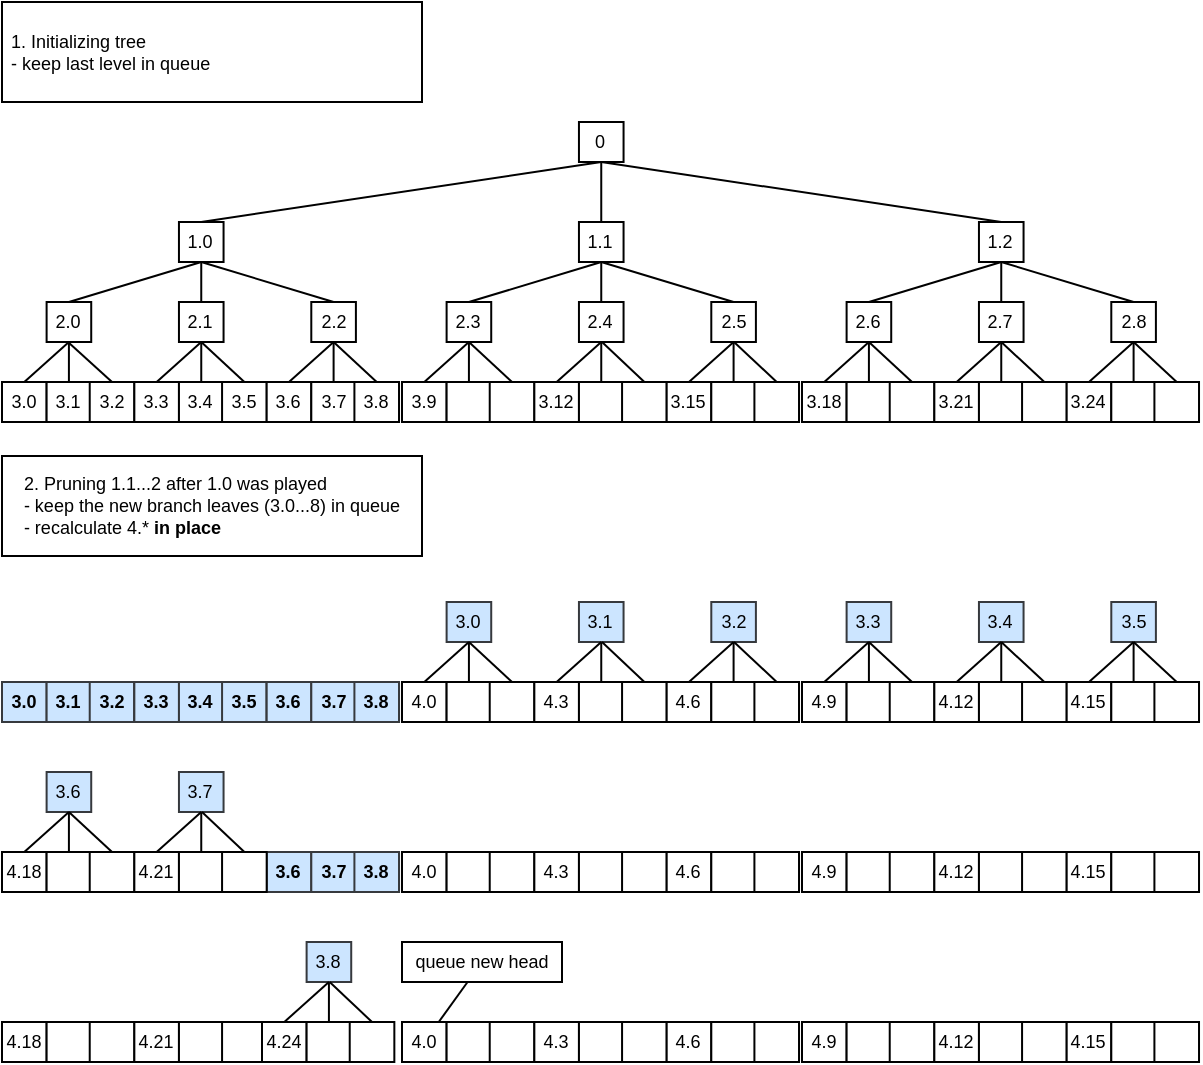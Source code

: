 <mxfile version="15.0.3" type="device"><diagram id="C5RBs43oDa-KdzZeNtuy" name="Page-1"><mxGraphModel dx="769" dy="621" grid="1" gridSize="10" guides="1" tooltips="1" connect="1" arrows="1" fold="1" page="1" pageScale="1" pageWidth="827" pageHeight="1169" math="0" shadow="0"><root><mxCell id="WIyWlLk6GJQsqaUBKTNV-0"/><mxCell id="WIyWlLk6GJQsqaUBKTNV-1" parent="WIyWlLk6GJQsqaUBKTNV-0"/><mxCell id="Z5hQmFH2F7mChiqIoMt5-158" value="" style="edgeStyle=none;rounded=0;orthogonalLoop=1;jettySize=auto;html=1;fontSize=9;entryX=0.5;entryY=0;entryDx=0;entryDy=0;endArrow=none;endFill=0;" parent="WIyWlLk6GJQsqaUBKTNV-1" source="Z5hQmFH2F7mChiqIoMt5-146" target="Z5hQmFH2F7mChiqIoMt5-14" edge="1"><mxGeometry relative="1" as="geometry"><mxPoint x="63.457" y="340" as="targetPoint"/></mxGeometry></mxCell><mxCell id="Z5hQmFH2F7mChiqIoMt5-254" value="" style="edgeStyle=none;rounded=0;orthogonalLoop=1;jettySize=auto;html=1;fontSize=9;exitX=0.5;exitY=1;exitDx=0;exitDy=0;endArrow=none;endFill=0;entryX=0.5;entryY=0;entryDx=0;entryDy=0;" parent="WIyWlLk6GJQsqaUBKTNV-1" source="Z5hQmFH2F7mChiqIoMt5-252" target="Z5hQmFH2F7mChiqIoMt5-146" edge="1"><mxGeometry relative="1" as="geometry"><mxPoint x="63.457" y="160" as="sourcePoint"/></mxGeometry></mxCell><mxCell id="Z5hQmFH2F7mChiqIoMt5-146" value="2.0" style="rounded=0;whiteSpace=wrap;html=1;fontSize=9;" parent="WIyWlLk6GJQsqaUBKTNV-1" vertex="1"><mxGeometry x="52.305" y="240" width="22.305" height="20" as="geometry"/></mxCell><mxCell id="Z5hQmFH2F7mChiqIoMt5-156" value="" style="edgeStyle=none;rounded=0;orthogonalLoop=1;jettySize=auto;html=1;fontSize=9;entryX=0.5;entryY=0;entryDx=0;entryDy=0;endArrow=none;endFill=0;" parent="WIyWlLk6GJQsqaUBKTNV-1" target="Z5hQmFH2F7mChiqIoMt5-15" edge="1"><mxGeometry relative="1" as="geometry"><mxPoint x="63" y="260" as="sourcePoint"/></mxGeometry></mxCell><mxCell id="Z5hQmFH2F7mChiqIoMt5-157" value="" style="edgeStyle=none;rounded=0;orthogonalLoop=1;jettySize=auto;html=1;fontSize=9;exitX=0.5;exitY=1;exitDx=0;exitDy=0;entryX=0.5;entryY=0;entryDx=0;entryDy=0;endArrow=none;endFill=0;" parent="WIyWlLk6GJQsqaUBKTNV-1" source="Z5hQmFH2F7mChiqIoMt5-146" target="Z5hQmFH2F7mChiqIoMt5-13" edge="1"><mxGeometry relative="1" as="geometry"><mxPoint x="41.152" y="200" as="sourcePoint"/></mxGeometry></mxCell><object label="" branch="0" id="Z5hQmFH2F7mChiqIoMt5-19"><mxCell style="group;fontSize=9;" parent="WIyWlLk6GJQsqaUBKTNV-1" vertex="1" connectable="0"><mxGeometry x="30" y="280" width="66.171" height="20" as="geometry"/></mxCell></object><mxCell id="Z5hQmFH2F7mChiqIoMt5-13" value="3.0" style="rounded=0;whiteSpace=wrap;html=1;fontSize=9;" parent="Z5hQmFH2F7mChiqIoMt5-19" vertex="1"><mxGeometry width="22.305" height="20" as="geometry"/></mxCell><mxCell id="Z5hQmFH2F7mChiqIoMt5-14" value="3.1&lt;span style=&quot;white-space: pre; font-size: 9px;&quot;&gt;&lt;/span&gt;" style="rounded=0;whiteSpace=wrap;html=1;fontSize=9;" parent="Z5hQmFH2F7mChiqIoMt5-19" vertex="1"><mxGeometry x="22.305" width="22.305" height="20" as="geometry"/></mxCell><mxCell id="Z5hQmFH2F7mChiqIoMt5-15" value="3.2" style="rounded=0;whiteSpace=wrap;html=1;fontSize=9;" parent="Z5hQmFH2F7mChiqIoMt5-19" vertex="1"><mxGeometry x="43.866" width="22.305" height="20" as="geometry"/></mxCell><mxCell id="Z5hQmFH2F7mChiqIoMt5-175" value="" style="edgeStyle=none;rounded=0;orthogonalLoop=1;jettySize=auto;html=1;fontSize=9;entryX=0.5;entryY=0;entryDx=0;entryDy=0;endArrow=none;endFill=0;" parent="WIyWlLk6GJQsqaUBKTNV-1" source="Z5hQmFH2F7mChiqIoMt5-176" target="Z5hQmFH2F7mChiqIoMt5-181" edge="1"><mxGeometry relative="1" as="geometry"><mxPoint x="129.627" y="340" as="targetPoint"/></mxGeometry></mxCell><mxCell id="Z5hQmFH2F7mChiqIoMt5-253" value="" style="edgeStyle=none;rounded=0;orthogonalLoop=1;jettySize=auto;html=1;fontSize=9;endArrow=none;endFill=0;" parent="WIyWlLk6GJQsqaUBKTNV-1" source="Z5hQmFH2F7mChiqIoMt5-252" target="Z5hQmFH2F7mChiqIoMt5-176" edge="1"><mxGeometry relative="1" as="geometry"/></mxCell><mxCell id="Z5hQmFH2F7mChiqIoMt5-176" value="2.1" style="rounded=0;whiteSpace=wrap;html=1;fontSize=9;" parent="WIyWlLk6GJQsqaUBKTNV-1" vertex="1"><mxGeometry x="118.475" y="240" width="22.305" height="20" as="geometry"/></mxCell><mxCell id="Z5hQmFH2F7mChiqIoMt5-177" value="" style="edgeStyle=none;rounded=0;orthogonalLoop=1;jettySize=auto;html=1;fontSize=9;exitX=0.5;exitY=1;exitDx=0;exitDy=0;entryX=0.5;entryY=0;entryDx=0;entryDy=0;endArrow=none;endFill=0;" parent="WIyWlLk6GJQsqaUBKTNV-1" source="Z5hQmFH2F7mChiqIoMt5-176" target="Z5hQmFH2F7mChiqIoMt5-182" edge="1"><mxGeometry relative="1" as="geometry"/></mxCell><mxCell id="Z5hQmFH2F7mChiqIoMt5-178" value="" style="edgeStyle=none;rounded=0;orthogonalLoop=1;jettySize=auto;html=1;fontSize=9;exitX=0.5;exitY=1;exitDx=0;exitDy=0;entryX=0.5;entryY=0;entryDx=0;entryDy=0;endArrow=none;endFill=0;" parent="WIyWlLk6GJQsqaUBKTNV-1" source="Z5hQmFH2F7mChiqIoMt5-176" target="Z5hQmFH2F7mChiqIoMt5-180" edge="1"><mxGeometry relative="1" as="geometry"><mxPoint x="107.322" y="200" as="sourcePoint"/></mxGeometry></mxCell><object label="" branch="0" id="Z5hQmFH2F7mChiqIoMt5-179"><mxCell style="group;fontSize=9;" parent="WIyWlLk6GJQsqaUBKTNV-1" vertex="1" connectable="0"><mxGeometry x="96.17" y="280" width="66.171" height="20" as="geometry"/></mxCell></object><mxCell id="Z5hQmFH2F7mChiqIoMt5-180" value="3.3" style="rounded=0;whiteSpace=wrap;html=1;fontSize=9;" parent="Z5hQmFH2F7mChiqIoMt5-179" vertex="1"><mxGeometry width="22.305" height="20" as="geometry"/></mxCell><mxCell id="Z5hQmFH2F7mChiqIoMt5-181" value="3.4" style="rounded=0;whiteSpace=wrap;html=1;fontSize=9;" parent="Z5hQmFH2F7mChiqIoMt5-179" vertex="1"><mxGeometry x="22.305" width="22.305" height="20" as="geometry"/></mxCell><mxCell id="Z5hQmFH2F7mChiqIoMt5-182" value="3.5" style="rounded=0;whiteSpace=wrap;html=1;fontSize=9;" parent="Z5hQmFH2F7mChiqIoMt5-179" vertex="1"><mxGeometry x="43.866" width="22.305" height="20" as="geometry"/></mxCell><mxCell id="Z5hQmFH2F7mChiqIoMt5-244" value="" style="edgeStyle=none;rounded=0;orthogonalLoop=1;jettySize=auto;html=1;fontSize=9;entryX=0.5;entryY=0;entryDx=0;entryDy=0;endArrow=none;endFill=0;" parent="WIyWlLk6GJQsqaUBKTNV-1" source="Z5hQmFH2F7mChiqIoMt5-245" target="Z5hQmFH2F7mChiqIoMt5-250" edge="1"><mxGeometry relative="1" as="geometry"><mxPoint x="195.797" y="340" as="targetPoint"/></mxGeometry></mxCell><mxCell id="Z5hQmFH2F7mChiqIoMt5-255" value="" style="edgeStyle=none;rounded=0;orthogonalLoop=1;jettySize=auto;html=1;fontSize=9;exitX=0.5;exitY=1;exitDx=0;exitDy=0;endArrow=none;endFill=0;exitPerimeter=0;entryX=0.5;entryY=0;entryDx=0;entryDy=0;" parent="WIyWlLk6GJQsqaUBKTNV-1" source="Z5hQmFH2F7mChiqIoMt5-252" target="Z5hQmFH2F7mChiqIoMt5-245" edge="1"><mxGeometry relative="1" as="geometry"><mxPoint x="195.797" y="160" as="sourcePoint"/></mxGeometry></mxCell><mxCell id="Z5hQmFH2F7mChiqIoMt5-245" value="2.2" style="rounded=0;whiteSpace=wrap;html=1;fontSize=9;" parent="WIyWlLk6GJQsqaUBKTNV-1" vertex="1"><mxGeometry x="184.645" y="240" width="22.305" height="20" as="geometry"/></mxCell><mxCell id="Z5hQmFH2F7mChiqIoMt5-246" value="" style="edgeStyle=none;rounded=0;orthogonalLoop=1;jettySize=auto;html=1;fontSize=9;exitX=0.5;exitY=1;exitDx=0;exitDy=0;entryX=0.5;entryY=0;entryDx=0;entryDy=0;endArrow=none;endFill=0;" parent="WIyWlLk6GJQsqaUBKTNV-1" source="Z5hQmFH2F7mChiqIoMt5-245" target="Z5hQmFH2F7mChiqIoMt5-251" edge="1"><mxGeometry relative="1" as="geometry"/></mxCell><mxCell id="Z5hQmFH2F7mChiqIoMt5-247" value="" style="edgeStyle=none;rounded=0;orthogonalLoop=1;jettySize=auto;html=1;fontSize=9;entryX=0.5;entryY=0;entryDx=0;entryDy=0;endArrow=none;endFill=0;exitX=0.5;exitY=1;exitDx=0;exitDy=0;" parent="WIyWlLk6GJQsqaUBKTNV-1" source="Z5hQmFH2F7mChiqIoMt5-245" target="Z5hQmFH2F7mChiqIoMt5-249" edge="1"><mxGeometry relative="1" as="geometry"><mxPoint x="173" y="250" as="sourcePoint"/></mxGeometry></mxCell><object label="" branch="0" id="Z5hQmFH2F7mChiqIoMt5-248"><mxCell style="group;fontSize=9;" parent="WIyWlLk6GJQsqaUBKTNV-1" vertex="1" connectable="0"><mxGeometry x="162.34" y="280" width="66.171" height="20" as="geometry"/></mxCell></object><mxCell id="Z5hQmFH2F7mChiqIoMt5-249" value="3.6" style="rounded=0;whiteSpace=wrap;html=1;fontSize=9;" parent="Z5hQmFH2F7mChiqIoMt5-248" vertex="1"><mxGeometry width="22.305" height="20" as="geometry"/></mxCell><mxCell id="Z5hQmFH2F7mChiqIoMt5-250" value="3.7" style="rounded=0;whiteSpace=wrap;html=1;fontSize=9;" parent="Z5hQmFH2F7mChiqIoMt5-248" vertex="1"><mxGeometry x="22.305" width="22.305" height="20" as="geometry"/></mxCell><mxCell id="Z5hQmFH2F7mChiqIoMt5-251" value="3.8" style="rounded=0;whiteSpace=wrap;html=1;fontSize=9;" parent="Z5hQmFH2F7mChiqIoMt5-248" vertex="1"><mxGeometry x="43.866" width="22.305" height="20" as="geometry"/></mxCell><mxCell id="Z5hQmFH2F7mChiqIoMt5-319" value="" style="edgeStyle=none;rounded=0;orthogonalLoop=1;jettySize=auto;html=1;fontSize=9;endArrow=none;endFill=0;entryX=0.5;entryY=1;entryDx=0;entryDy=0;exitX=0.5;exitY=0;exitDx=0;exitDy=0;" parent="WIyWlLk6GJQsqaUBKTNV-1" source="Z5hQmFH2F7mChiqIoMt5-252" target="Z5hQmFH2F7mChiqIoMt5-317" edge="1"><mxGeometry relative="1" as="geometry"><mxPoint x="129.627" y="120" as="targetPoint"/></mxGeometry></mxCell><mxCell id="Z5hQmFH2F7mChiqIoMt5-252" value="1.0" style="rounded=0;whiteSpace=wrap;html=1;fontSize=9;" parent="WIyWlLk6GJQsqaUBKTNV-1" vertex="1"><mxGeometry x="118.475" y="200" width="22.305" height="20" as="geometry"/></mxCell><mxCell id="Z5hQmFH2F7mChiqIoMt5-261" value="" style="edgeStyle=none;rounded=0;orthogonalLoop=1;jettySize=auto;html=1;fontSize=9;entryX=0.5;entryY=0;entryDx=0;entryDy=0;endArrow=none;endFill=0;" parent="WIyWlLk6GJQsqaUBKTNV-1" source="Z5hQmFH2F7mChiqIoMt5-263" target="Z5hQmFH2F7mChiqIoMt5-268" edge="1"><mxGeometry relative="1" as="geometry"><mxPoint x="263.457" y="340" as="targetPoint"/></mxGeometry></mxCell><mxCell id="Z5hQmFH2F7mChiqIoMt5-262" value="" style="edgeStyle=none;rounded=0;orthogonalLoop=1;jettySize=auto;html=1;fontSize=9;exitX=0.5;exitY=1;exitDx=0;exitDy=0;endArrow=none;endFill=0;entryX=0.5;entryY=0;entryDx=0;entryDy=0;" parent="WIyWlLk6GJQsqaUBKTNV-1" source="Z5hQmFH2F7mChiqIoMt5-288" target="Z5hQmFH2F7mChiqIoMt5-263" edge="1"><mxGeometry relative="1" as="geometry"><mxPoint x="263.457" y="160" as="sourcePoint"/></mxGeometry></mxCell><mxCell id="Z5hQmFH2F7mChiqIoMt5-263" value="2.3" style="rounded=0;whiteSpace=wrap;html=1;fontSize=9;" parent="WIyWlLk6GJQsqaUBKTNV-1" vertex="1"><mxGeometry x="252.305" y="240" width="22.305" height="20" as="geometry"/></mxCell><mxCell id="Z5hQmFH2F7mChiqIoMt5-264" value="" style="edgeStyle=none;rounded=0;orthogonalLoop=1;jettySize=auto;html=1;fontSize=9;exitX=0.5;exitY=1;exitDx=0;exitDy=0;entryX=0.5;entryY=0;entryDx=0;entryDy=0;endArrow=none;endFill=0;" parent="WIyWlLk6GJQsqaUBKTNV-1" source="Z5hQmFH2F7mChiqIoMt5-263" target="Z5hQmFH2F7mChiqIoMt5-269" edge="1"><mxGeometry relative="1" as="geometry"/></mxCell><mxCell id="Z5hQmFH2F7mChiqIoMt5-265" value="" style="edgeStyle=none;rounded=0;orthogonalLoop=1;jettySize=auto;html=1;fontSize=9;exitX=0.5;exitY=1;exitDx=0;exitDy=0;entryX=0.5;entryY=0;entryDx=0;entryDy=0;endArrow=none;endFill=0;" parent="WIyWlLk6GJQsqaUBKTNV-1" source="Z5hQmFH2F7mChiqIoMt5-263" target="Z5hQmFH2F7mChiqIoMt5-267" edge="1"><mxGeometry relative="1" as="geometry"><mxPoint x="241.152" y="200" as="sourcePoint"/></mxGeometry></mxCell><object label="" branch="0" id="Z5hQmFH2F7mChiqIoMt5-266"><mxCell style="group;fontSize=9;" parent="WIyWlLk6GJQsqaUBKTNV-1" vertex="1" connectable="0"><mxGeometry x="230" y="280" width="66.171" height="20" as="geometry"/></mxCell></object><mxCell id="Z5hQmFH2F7mChiqIoMt5-267" value="3.9" style="rounded=0;whiteSpace=wrap;html=1;fontSize=9;" parent="Z5hQmFH2F7mChiqIoMt5-266" vertex="1"><mxGeometry width="22.305" height="20" as="geometry"/></mxCell><mxCell id="Z5hQmFH2F7mChiqIoMt5-268" value="" style="rounded=0;whiteSpace=wrap;html=1;fontSize=9;" parent="Z5hQmFH2F7mChiqIoMt5-266" vertex="1"><mxGeometry x="22.305" width="22.305" height="20" as="geometry"/></mxCell><mxCell id="Z5hQmFH2F7mChiqIoMt5-269" value="" style="rounded=0;whiteSpace=wrap;html=1;fontSize=9;" parent="Z5hQmFH2F7mChiqIoMt5-266" vertex="1"><mxGeometry x="43.866" width="22.305" height="20" as="geometry"/></mxCell><mxCell id="Z5hQmFH2F7mChiqIoMt5-270" value="" style="edgeStyle=none;rounded=0;orthogonalLoop=1;jettySize=auto;html=1;fontSize=9;entryX=0.5;entryY=0;entryDx=0;entryDy=0;endArrow=none;endFill=0;" parent="WIyWlLk6GJQsqaUBKTNV-1" source="Z5hQmFH2F7mChiqIoMt5-272" target="Z5hQmFH2F7mChiqIoMt5-277" edge="1"><mxGeometry relative="1" as="geometry"><mxPoint x="329.627" y="340" as="targetPoint"/></mxGeometry></mxCell><mxCell id="Z5hQmFH2F7mChiqIoMt5-271" value="" style="edgeStyle=none;rounded=0;orthogonalLoop=1;jettySize=auto;html=1;fontSize=9;endArrow=none;endFill=0;" parent="WIyWlLk6GJQsqaUBKTNV-1" source="Z5hQmFH2F7mChiqIoMt5-288" target="Z5hQmFH2F7mChiqIoMt5-272" edge="1"><mxGeometry relative="1" as="geometry"/></mxCell><mxCell id="Z5hQmFH2F7mChiqIoMt5-272" value="2.4" style="rounded=0;whiteSpace=wrap;html=1;fontSize=9;" parent="WIyWlLk6GJQsqaUBKTNV-1" vertex="1"><mxGeometry x="318.475" y="240" width="22.305" height="20" as="geometry"/></mxCell><mxCell id="Z5hQmFH2F7mChiqIoMt5-273" value="" style="edgeStyle=none;rounded=0;orthogonalLoop=1;jettySize=auto;html=1;fontSize=9;entryX=0.5;entryY=0;entryDx=0;entryDy=0;endArrow=none;endFill=0;" parent="WIyWlLk6GJQsqaUBKTNV-1" target="Z5hQmFH2F7mChiqIoMt5-278" edge="1"><mxGeometry relative="1" as="geometry"><mxPoint x="330" y="260" as="sourcePoint"/></mxGeometry></mxCell><mxCell id="Z5hQmFH2F7mChiqIoMt5-274" value="" style="edgeStyle=none;rounded=0;orthogonalLoop=1;jettySize=auto;html=1;fontSize=9;exitX=0.5;exitY=1;exitDx=0;exitDy=0;entryX=0.5;entryY=0;entryDx=0;entryDy=0;endArrow=none;endFill=0;" parent="WIyWlLk6GJQsqaUBKTNV-1" source="Z5hQmFH2F7mChiqIoMt5-272" target="Z5hQmFH2F7mChiqIoMt5-276" edge="1"><mxGeometry relative="1" as="geometry"><mxPoint x="307.322" y="200" as="sourcePoint"/></mxGeometry></mxCell><object label="" branch="0" id="Z5hQmFH2F7mChiqIoMt5-275"><mxCell style="group;fontSize=9;" parent="WIyWlLk6GJQsqaUBKTNV-1" vertex="1" connectable="0"><mxGeometry x="296.17" y="280" width="66.171" height="20" as="geometry"/></mxCell></object><mxCell id="Z5hQmFH2F7mChiqIoMt5-276" value="3.12" style="rounded=0;whiteSpace=wrap;html=1;fontSize=9;" parent="Z5hQmFH2F7mChiqIoMt5-275" vertex="1"><mxGeometry width="22.305" height="20" as="geometry"/></mxCell><mxCell id="Z5hQmFH2F7mChiqIoMt5-277" value="" style="rounded=0;whiteSpace=wrap;html=1;fontSize=9;" parent="Z5hQmFH2F7mChiqIoMt5-275" vertex="1"><mxGeometry x="22.305" width="22.305" height="20" as="geometry"/></mxCell><mxCell id="Z5hQmFH2F7mChiqIoMt5-278" value="" style="rounded=0;whiteSpace=wrap;html=1;fontSize=9;" parent="Z5hQmFH2F7mChiqIoMt5-275" vertex="1"><mxGeometry x="43.866" width="22.305" height="20" as="geometry"/></mxCell><mxCell id="Z5hQmFH2F7mChiqIoMt5-279" value="" style="edgeStyle=none;rounded=0;orthogonalLoop=1;jettySize=auto;html=1;fontSize=9;entryX=0.5;entryY=0;entryDx=0;entryDy=0;endArrow=none;endFill=0;" parent="WIyWlLk6GJQsqaUBKTNV-1" source="Z5hQmFH2F7mChiqIoMt5-281" target="Z5hQmFH2F7mChiqIoMt5-286" edge="1"><mxGeometry relative="1" as="geometry"><mxPoint x="395.797" y="340" as="targetPoint"/></mxGeometry></mxCell><mxCell id="Z5hQmFH2F7mChiqIoMt5-280" value="" style="edgeStyle=none;rounded=0;orthogonalLoop=1;jettySize=auto;html=1;fontSize=9;exitX=0.5;exitY=1;exitDx=0;exitDy=0;endArrow=none;endFill=0;entryX=0.5;entryY=0;entryDx=0;entryDy=0;" parent="WIyWlLk6GJQsqaUBKTNV-1" source="Z5hQmFH2F7mChiqIoMt5-288" target="Z5hQmFH2F7mChiqIoMt5-281" edge="1"><mxGeometry relative="1" as="geometry"><mxPoint x="395.797" y="160" as="sourcePoint"/></mxGeometry></mxCell><mxCell id="Z5hQmFH2F7mChiqIoMt5-281" value="2.5" style="rounded=0;whiteSpace=wrap;html=1;fontSize=9;" parent="WIyWlLk6GJQsqaUBKTNV-1" vertex="1"><mxGeometry x="384.645" y="240" width="22.305" height="20" as="geometry"/></mxCell><mxCell id="Z5hQmFH2F7mChiqIoMt5-282" value="" style="edgeStyle=none;rounded=0;orthogonalLoop=1;jettySize=auto;html=1;fontSize=9;entryX=0.5;entryY=0;entryDx=0;entryDy=0;endArrow=none;endFill=0;" parent="WIyWlLk6GJQsqaUBKTNV-1" target="Z5hQmFH2F7mChiqIoMt5-287" edge="1"><mxGeometry relative="1" as="geometry"><mxPoint x="396" y="260" as="sourcePoint"/></mxGeometry></mxCell><mxCell id="Z5hQmFH2F7mChiqIoMt5-283" value="" style="edgeStyle=none;rounded=0;orthogonalLoop=1;jettySize=auto;html=1;fontSize=9;exitX=0.5;exitY=1;exitDx=0;exitDy=0;entryX=0.5;entryY=0;entryDx=0;entryDy=0;endArrow=none;endFill=0;" parent="WIyWlLk6GJQsqaUBKTNV-1" source="Z5hQmFH2F7mChiqIoMt5-281" target="Z5hQmFH2F7mChiqIoMt5-285" edge="1"><mxGeometry relative="1" as="geometry"><mxPoint x="373.492" y="200" as="sourcePoint"/></mxGeometry></mxCell><object label="" branch="0" id="Z5hQmFH2F7mChiqIoMt5-284"><mxCell style="group;fontSize=9;" parent="WIyWlLk6GJQsqaUBKTNV-1" vertex="1" connectable="0"><mxGeometry x="362.34" y="280" width="66.171" height="20" as="geometry"/></mxCell></object><mxCell id="Z5hQmFH2F7mChiqIoMt5-285" value="3.15" style="rounded=0;whiteSpace=wrap;html=1;fontSize=9;" parent="Z5hQmFH2F7mChiqIoMt5-284" vertex="1"><mxGeometry width="22.305" height="20" as="geometry"/></mxCell><mxCell id="Z5hQmFH2F7mChiqIoMt5-286" value="" style="rounded=0;whiteSpace=wrap;html=1;fontSize=9;" parent="Z5hQmFH2F7mChiqIoMt5-284" vertex="1"><mxGeometry x="22.305" width="22.305" height="20" as="geometry"/></mxCell><mxCell id="Z5hQmFH2F7mChiqIoMt5-287" value="" style="rounded=0;whiteSpace=wrap;html=1;fontSize=9;" parent="Z5hQmFH2F7mChiqIoMt5-284" vertex="1"><mxGeometry x="43.866" width="22.305" height="20" as="geometry"/></mxCell><mxCell id="Z5hQmFH2F7mChiqIoMt5-318" value="" style="edgeStyle=none;rounded=0;orthogonalLoop=1;jettySize=auto;html=1;fontSize=9;endArrow=none;endFill=0;" parent="WIyWlLk6GJQsqaUBKTNV-1" source="Z5hQmFH2F7mChiqIoMt5-288" target="Z5hQmFH2F7mChiqIoMt5-317" edge="1"><mxGeometry relative="1" as="geometry"/></mxCell><mxCell id="Z5hQmFH2F7mChiqIoMt5-288" value="1.1" style="rounded=0;whiteSpace=wrap;html=1;fontSize=9;" parent="WIyWlLk6GJQsqaUBKTNV-1" vertex="1"><mxGeometry x="318.475" y="200" width="22.305" height="20" as="geometry"/></mxCell><mxCell id="Z5hQmFH2F7mChiqIoMt5-289" value="" style="edgeStyle=none;rounded=0;orthogonalLoop=1;jettySize=auto;html=1;fontSize=9;entryX=0.5;entryY=0;entryDx=0;entryDy=0;endArrow=none;endFill=0;" parent="WIyWlLk6GJQsqaUBKTNV-1" source="Z5hQmFH2F7mChiqIoMt5-291" target="Z5hQmFH2F7mChiqIoMt5-296" edge="1"><mxGeometry relative="1" as="geometry"><mxPoint x="463.457" y="340" as="targetPoint"/></mxGeometry></mxCell><mxCell id="Z5hQmFH2F7mChiqIoMt5-290" value="" style="edgeStyle=none;rounded=0;orthogonalLoop=1;jettySize=auto;html=1;fontSize=9;exitX=0.5;exitY=1;exitDx=0;exitDy=0;endArrow=none;endFill=0;entryX=0.5;entryY=0;entryDx=0;entryDy=0;" parent="WIyWlLk6GJQsqaUBKTNV-1" source="Z5hQmFH2F7mChiqIoMt5-316" target="Z5hQmFH2F7mChiqIoMt5-291" edge="1"><mxGeometry relative="1" as="geometry"><mxPoint x="463.457" y="160" as="sourcePoint"/></mxGeometry></mxCell><mxCell id="Z5hQmFH2F7mChiqIoMt5-291" value="2.6" style="rounded=0;whiteSpace=wrap;html=1;fontSize=9;" parent="WIyWlLk6GJQsqaUBKTNV-1" vertex="1"><mxGeometry x="452.305" y="240" width="22.305" height="20" as="geometry"/></mxCell><mxCell id="Z5hQmFH2F7mChiqIoMt5-292" value="" style="edgeStyle=none;rounded=0;orthogonalLoop=1;jettySize=auto;html=1;fontSize=9;exitX=0.5;exitY=1;exitDx=0;exitDy=0;entryX=0.5;entryY=0;entryDx=0;entryDy=0;endArrow=none;endFill=0;" parent="WIyWlLk6GJQsqaUBKTNV-1" source="Z5hQmFH2F7mChiqIoMt5-291" target="Z5hQmFH2F7mChiqIoMt5-297" edge="1"><mxGeometry relative="1" as="geometry"/></mxCell><mxCell id="Z5hQmFH2F7mChiqIoMt5-293" value="" style="edgeStyle=none;rounded=0;orthogonalLoop=1;jettySize=auto;html=1;fontSize=9;exitX=0.5;exitY=1;exitDx=0;exitDy=0;entryX=0.5;entryY=0;entryDx=0;entryDy=0;endArrow=none;endFill=0;" parent="WIyWlLk6GJQsqaUBKTNV-1" source="Z5hQmFH2F7mChiqIoMt5-291" target="Z5hQmFH2F7mChiqIoMt5-295" edge="1"><mxGeometry relative="1" as="geometry"><mxPoint x="441.152" y="200" as="sourcePoint"/></mxGeometry></mxCell><object label="" branch="0" id="Z5hQmFH2F7mChiqIoMt5-294"><mxCell style="group;fontSize=9;" parent="WIyWlLk6GJQsqaUBKTNV-1" vertex="1" connectable="0"><mxGeometry x="430" y="280" width="66.171" height="20" as="geometry"/></mxCell></object><mxCell id="Z5hQmFH2F7mChiqIoMt5-295" value="3.18" style="rounded=0;whiteSpace=wrap;html=1;fontSize=9;" parent="Z5hQmFH2F7mChiqIoMt5-294" vertex="1"><mxGeometry width="22.305" height="20" as="geometry"/></mxCell><mxCell id="Z5hQmFH2F7mChiqIoMt5-296" value="" style="rounded=0;whiteSpace=wrap;html=1;fontSize=9;" parent="Z5hQmFH2F7mChiqIoMt5-294" vertex="1"><mxGeometry x="22.305" width="22.305" height="20" as="geometry"/></mxCell><mxCell id="Z5hQmFH2F7mChiqIoMt5-297" value="" style="rounded=0;whiteSpace=wrap;html=1;fontSize=9;" parent="Z5hQmFH2F7mChiqIoMt5-294" vertex="1"><mxGeometry x="43.866" width="22.305" height="20" as="geometry"/></mxCell><mxCell id="Z5hQmFH2F7mChiqIoMt5-298" value="" style="edgeStyle=none;rounded=0;orthogonalLoop=1;jettySize=auto;html=1;fontSize=9;entryX=0.5;entryY=0;entryDx=0;entryDy=0;endArrow=none;endFill=0;" parent="WIyWlLk6GJQsqaUBKTNV-1" source="Z5hQmFH2F7mChiqIoMt5-300" target="Z5hQmFH2F7mChiqIoMt5-305" edge="1"><mxGeometry relative="1" as="geometry"><mxPoint x="529.627" y="340" as="targetPoint"/></mxGeometry></mxCell><mxCell id="Z5hQmFH2F7mChiqIoMt5-299" value="" style="edgeStyle=none;rounded=0;orthogonalLoop=1;jettySize=auto;html=1;fontSize=9;endArrow=none;endFill=0;" parent="WIyWlLk6GJQsqaUBKTNV-1" source="Z5hQmFH2F7mChiqIoMt5-316" target="Z5hQmFH2F7mChiqIoMt5-300" edge="1"><mxGeometry relative="1" as="geometry"/></mxCell><mxCell id="Z5hQmFH2F7mChiqIoMt5-300" value="2.7" style="rounded=0;whiteSpace=wrap;html=1;fontSize=9;" parent="WIyWlLk6GJQsqaUBKTNV-1" vertex="1"><mxGeometry x="518.475" y="240" width="22.305" height="20" as="geometry"/></mxCell><mxCell id="Z5hQmFH2F7mChiqIoMt5-301" value="" style="edgeStyle=none;rounded=0;orthogonalLoop=1;jettySize=auto;html=1;fontSize=9;exitX=0.5;exitY=1;exitDx=0;exitDy=0;entryX=0.5;entryY=0;entryDx=0;entryDy=0;endArrow=none;endFill=0;" parent="WIyWlLk6GJQsqaUBKTNV-1" source="Z5hQmFH2F7mChiqIoMt5-300" target="Z5hQmFH2F7mChiqIoMt5-306" edge="1"><mxGeometry relative="1" as="geometry"/></mxCell><mxCell id="Z5hQmFH2F7mChiqIoMt5-302" value="" style="edgeStyle=none;rounded=0;orthogonalLoop=1;jettySize=auto;html=1;fontSize=9;exitX=0.5;exitY=1;exitDx=0;exitDy=0;entryX=0.5;entryY=0;entryDx=0;entryDy=0;endArrow=none;endFill=0;" parent="WIyWlLk6GJQsqaUBKTNV-1" source="Z5hQmFH2F7mChiqIoMt5-300" target="Z5hQmFH2F7mChiqIoMt5-304" edge="1"><mxGeometry relative="1" as="geometry"><mxPoint x="507.322" y="200" as="sourcePoint"/></mxGeometry></mxCell><object label="" branch="0" id="Z5hQmFH2F7mChiqIoMt5-303"><mxCell style="group;fontSize=9;" parent="WIyWlLk6GJQsqaUBKTNV-1" vertex="1" connectable="0"><mxGeometry x="496.17" y="280" width="66.171" height="20" as="geometry"/></mxCell></object><mxCell id="Z5hQmFH2F7mChiqIoMt5-304" value="3.21" style="rounded=0;whiteSpace=wrap;html=1;fontSize=9;" parent="Z5hQmFH2F7mChiqIoMt5-303" vertex="1"><mxGeometry width="22.305" height="20" as="geometry"/></mxCell><mxCell id="Z5hQmFH2F7mChiqIoMt5-305" value="" style="rounded=0;whiteSpace=wrap;html=1;fontSize=9;" parent="Z5hQmFH2F7mChiqIoMt5-303" vertex="1"><mxGeometry x="22.305" width="22.305" height="20" as="geometry"/></mxCell><mxCell id="Z5hQmFH2F7mChiqIoMt5-306" value="" style="rounded=0;whiteSpace=wrap;html=1;fontSize=9;" parent="Z5hQmFH2F7mChiqIoMt5-303" vertex="1"><mxGeometry x="43.866" width="22.305" height="20" as="geometry"/></mxCell><mxCell id="Z5hQmFH2F7mChiqIoMt5-307" value="" style="edgeStyle=none;rounded=0;orthogonalLoop=1;jettySize=auto;html=1;fontSize=9;entryX=0.5;entryY=0;entryDx=0;entryDy=0;endArrow=none;endFill=0;" parent="WIyWlLk6GJQsqaUBKTNV-1" source="Z5hQmFH2F7mChiqIoMt5-309" target="Z5hQmFH2F7mChiqIoMt5-314" edge="1"><mxGeometry relative="1" as="geometry"><mxPoint x="595.797" y="340" as="targetPoint"/></mxGeometry></mxCell><mxCell id="Z5hQmFH2F7mChiqIoMt5-308" value="" style="edgeStyle=none;rounded=0;orthogonalLoop=1;jettySize=auto;html=1;fontSize=9;exitX=0.5;exitY=1;exitDx=0;exitDy=0;endArrow=none;endFill=0;entryX=0.5;entryY=0;entryDx=0;entryDy=0;" parent="WIyWlLk6GJQsqaUBKTNV-1" source="Z5hQmFH2F7mChiqIoMt5-316" target="Z5hQmFH2F7mChiqIoMt5-309" edge="1"><mxGeometry relative="1" as="geometry"><mxPoint x="595.797" y="160" as="sourcePoint"/></mxGeometry></mxCell><mxCell id="Z5hQmFH2F7mChiqIoMt5-309" value="2.8" style="rounded=0;whiteSpace=wrap;html=1;fontSize=9;" parent="WIyWlLk6GJQsqaUBKTNV-1" vertex="1"><mxGeometry x="584.645" y="240" width="22.305" height="20" as="geometry"/></mxCell><mxCell id="Z5hQmFH2F7mChiqIoMt5-310" value="" style="edgeStyle=none;rounded=0;orthogonalLoop=1;jettySize=auto;html=1;fontSize=9;exitX=0.5;exitY=1;exitDx=0;exitDy=0;entryX=0.5;entryY=0;entryDx=0;entryDy=0;endArrow=none;endFill=0;" parent="WIyWlLk6GJQsqaUBKTNV-1" source="Z5hQmFH2F7mChiqIoMt5-309" target="Z5hQmFH2F7mChiqIoMt5-315" edge="1"><mxGeometry relative="1" as="geometry"/></mxCell><mxCell id="Z5hQmFH2F7mChiqIoMt5-311" value="" style="edgeStyle=none;rounded=0;orthogonalLoop=1;jettySize=auto;html=1;fontSize=9;exitX=0.5;exitY=1;exitDx=0;exitDy=0;entryX=0.5;entryY=0;entryDx=0;entryDy=0;endArrow=none;endFill=0;" parent="WIyWlLk6GJQsqaUBKTNV-1" source="Z5hQmFH2F7mChiqIoMt5-309" target="Z5hQmFH2F7mChiqIoMt5-313" edge="1"><mxGeometry relative="1" as="geometry"><mxPoint x="573.492" y="200" as="sourcePoint"/></mxGeometry></mxCell><object label="" branch="0" id="Z5hQmFH2F7mChiqIoMt5-312"><mxCell style="group;fontSize=9;" parent="WIyWlLk6GJQsqaUBKTNV-1" vertex="1" connectable="0"><mxGeometry x="562.34" y="280" width="66.171" height="20" as="geometry"/></mxCell></object><mxCell id="Z5hQmFH2F7mChiqIoMt5-313" value="3.24" style="rounded=0;whiteSpace=wrap;html=1;fontSize=9;" parent="Z5hQmFH2F7mChiqIoMt5-312" vertex="1"><mxGeometry width="22.305" height="20" as="geometry"/></mxCell><mxCell id="Z5hQmFH2F7mChiqIoMt5-314" value="" style="rounded=0;whiteSpace=wrap;html=1;fontSize=9;" parent="Z5hQmFH2F7mChiqIoMt5-312" vertex="1"><mxGeometry x="22.305" width="22.305" height="20" as="geometry"/></mxCell><mxCell id="Z5hQmFH2F7mChiqIoMt5-315" value="" style="rounded=0;whiteSpace=wrap;html=1;fontSize=9;" parent="Z5hQmFH2F7mChiqIoMt5-312" vertex="1"><mxGeometry x="43.866" width="22.305" height="20" as="geometry"/></mxCell><mxCell id="Z5hQmFH2F7mChiqIoMt5-320" value="" style="edgeStyle=none;rounded=0;orthogonalLoop=1;jettySize=auto;html=1;fontSize=9;endArrow=none;endFill=0;entryX=0.5;entryY=1;entryDx=0;entryDy=0;exitX=0.5;exitY=0;exitDx=0;exitDy=0;" parent="WIyWlLk6GJQsqaUBKTNV-1" source="Z5hQmFH2F7mChiqIoMt5-316" target="Z5hQmFH2F7mChiqIoMt5-317" edge="1"><mxGeometry relative="1" as="geometry"><mxPoint x="529.627" y="120" as="targetPoint"/></mxGeometry></mxCell><mxCell id="Z5hQmFH2F7mChiqIoMt5-316" value="1.2" style="rounded=0;whiteSpace=wrap;html=1;fontSize=9;" parent="WIyWlLk6GJQsqaUBKTNV-1" vertex="1"><mxGeometry x="518.475" y="200" width="22.305" height="20" as="geometry"/></mxCell><mxCell id="Z5hQmFH2F7mChiqIoMt5-317" value="0" style="rounded=0;whiteSpace=wrap;html=1;fontSize=9;" parent="WIyWlLk6GJQsqaUBKTNV-1" vertex="1"><mxGeometry x="318.475" y="150" width="22.305" height="20" as="geometry"/></mxCell><mxCell id="nwHU5ip1WEYhQN9irnRJ-74" value="&lt;div align=&quot;left&quot;&gt;2. Pruning 1.1...2 after 1.0 was played&lt;br&gt;&lt;/div&gt;&lt;div align=&quot;left&quot;&gt;- keep the new branch leaves (3.0...8) in queue&lt;/div&gt;&lt;div align=&quot;left&quot;&gt;- recalculate 4.*&lt;b&gt; in place&lt;/b&gt;&lt;br&gt;&lt;/div&gt;" style="rounded=0;whiteSpace=wrap;html=1;fontSize=9;" parent="WIyWlLk6GJQsqaUBKTNV-1" vertex="1"><mxGeometry x="30" y="317" width="210" height="50" as="geometry"/></mxCell><object label="" branch="0" id="nwHU5ip1WEYhQN9irnRJ-80"><mxCell style="group;fontSize=9;fontStyle=1;fillColor=#cce5ff;strokeColor=#36393d;" parent="WIyWlLk6GJQsqaUBKTNV-1" vertex="1" connectable="0"><mxGeometry x="30" y="430" width="66.171" height="20" as="geometry"/></mxCell></object><mxCell id="nwHU5ip1WEYhQN9irnRJ-81" value="3.0" style="rounded=0;whiteSpace=wrap;html=1;fontSize=9;fontStyle=1;fillColor=#cce5ff;strokeColor=#36393d;" parent="nwHU5ip1WEYhQN9irnRJ-80" vertex="1"><mxGeometry width="22.305" height="20" as="geometry"/></mxCell><mxCell id="nwHU5ip1WEYhQN9irnRJ-82" value="3.1&lt;span style=&quot;white-space: pre; font-size: 9px;&quot;&gt;&lt;/span&gt;" style="rounded=0;whiteSpace=wrap;html=1;fontSize=9;fontStyle=1;fillColor=#cce5ff;strokeColor=#36393d;" parent="nwHU5ip1WEYhQN9irnRJ-80" vertex="1"><mxGeometry x="22.305" width="22.305" height="20" as="geometry"/></mxCell><mxCell id="nwHU5ip1WEYhQN9irnRJ-83" value="3.2" style="rounded=0;whiteSpace=wrap;html=1;fontSize=9;fontStyle=1;fillColor=#cce5ff;strokeColor=#36393d;" parent="nwHU5ip1WEYhQN9irnRJ-80" vertex="1"><mxGeometry x="43.866" width="22.305" height="20" as="geometry"/></mxCell><object label="" branch="0" id="nwHU5ip1WEYhQN9irnRJ-89"><mxCell style="group;fontSize=9;fontStyle=1;fillColor=#cce5ff;strokeColor=#36393d;" parent="WIyWlLk6GJQsqaUBKTNV-1" vertex="1" connectable="0"><mxGeometry x="96.17" y="430" width="66.171" height="20" as="geometry"/></mxCell></object><mxCell id="nwHU5ip1WEYhQN9irnRJ-90" value="3.3" style="rounded=0;whiteSpace=wrap;html=1;fontSize=9;fontStyle=1;fillColor=#cce5ff;strokeColor=#36393d;" parent="nwHU5ip1WEYhQN9irnRJ-89" vertex="1"><mxGeometry width="22.305" height="20" as="geometry"/></mxCell><mxCell id="nwHU5ip1WEYhQN9irnRJ-91" value="3.4" style="rounded=0;whiteSpace=wrap;html=1;fontSize=9;fontStyle=1;fillColor=#cce5ff;strokeColor=#36393d;" parent="nwHU5ip1WEYhQN9irnRJ-89" vertex="1"><mxGeometry x="22.305" width="22.305" height="20" as="geometry"/></mxCell><mxCell id="nwHU5ip1WEYhQN9irnRJ-92" value="3.5" style="rounded=0;whiteSpace=wrap;html=1;fontSize=9;fontStyle=1;fillColor=#cce5ff;strokeColor=#36393d;" parent="nwHU5ip1WEYhQN9irnRJ-89" vertex="1"><mxGeometry x="43.866" width="22.305" height="20" as="geometry"/></mxCell><object label="" branch="0" id="nwHU5ip1WEYhQN9irnRJ-98"><mxCell style="group;fontSize=9;fontStyle=1;fillColor=#cce5ff;strokeColor=#36393d;" parent="WIyWlLk6GJQsqaUBKTNV-1" vertex="1" connectable="0"><mxGeometry x="162.34" y="430" width="66.171" height="20" as="geometry"/></mxCell></object><mxCell id="nwHU5ip1WEYhQN9irnRJ-99" value="3.6" style="rounded=0;whiteSpace=wrap;html=1;fontSize=9;fontStyle=1;fillColor=#cce5ff;strokeColor=#36393d;" parent="nwHU5ip1WEYhQN9irnRJ-98" vertex="1"><mxGeometry width="22.305" height="20" as="geometry"/></mxCell><mxCell id="nwHU5ip1WEYhQN9irnRJ-100" value="3.7" style="rounded=0;whiteSpace=wrap;html=1;fontSize=9;fontStyle=1;fillColor=#cce5ff;strokeColor=#36393d;" parent="nwHU5ip1WEYhQN9irnRJ-98" vertex="1"><mxGeometry x="22.305" width="22.305" height="20" as="geometry"/></mxCell><mxCell id="nwHU5ip1WEYhQN9irnRJ-101" value="3.8" style="rounded=0;whiteSpace=wrap;html=1;fontSize=9;fontStyle=1;fillColor=#cce5ff;strokeColor=#36393d;" parent="nwHU5ip1WEYhQN9irnRJ-98" vertex="1"><mxGeometry x="43.866" width="22.305" height="20" as="geometry"/></mxCell><mxCell id="nwHU5ip1WEYhQN9irnRJ-102" value="" style="edgeStyle=none;rounded=0;orthogonalLoop=1;jettySize=auto;html=1;fontSize=9;entryX=0.5;entryY=0;entryDx=0;entryDy=0;endArrow=none;endFill=0;" parent="WIyWlLk6GJQsqaUBKTNV-1" source="nwHU5ip1WEYhQN9irnRJ-104" target="nwHU5ip1WEYhQN9irnRJ-109" edge="1"><mxGeometry relative="1" as="geometry"><mxPoint x="263.457" y="490" as="targetPoint"/></mxGeometry></mxCell><mxCell id="nwHU5ip1WEYhQN9irnRJ-104" value="3.0" style="rounded=0;whiteSpace=wrap;html=1;fontSize=9;fillColor=#cce5ff;strokeColor=#36393d;" parent="WIyWlLk6GJQsqaUBKTNV-1" vertex="1"><mxGeometry x="252.305" y="390" width="22.305" height="20" as="geometry"/></mxCell><mxCell id="nwHU5ip1WEYhQN9irnRJ-105" value="" style="edgeStyle=none;rounded=0;orthogonalLoop=1;jettySize=auto;html=1;fontSize=9;exitX=0.5;exitY=1;exitDx=0;exitDy=0;entryX=0.5;entryY=0;entryDx=0;entryDy=0;endArrow=none;endFill=0;" parent="WIyWlLk6GJQsqaUBKTNV-1" source="nwHU5ip1WEYhQN9irnRJ-104" target="nwHU5ip1WEYhQN9irnRJ-110" edge="1"><mxGeometry relative="1" as="geometry"/></mxCell><mxCell id="nwHU5ip1WEYhQN9irnRJ-106" value="" style="edgeStyle=none;rounded=0;orthogonalLoop=1;jettySize=auto;html=1;fontSize=9;exitX=0.5;exitY=1;exitDx=0;exitDy=0;entryX=0.5;entryY=0;entryDx=0;entryDy=0;endArrow=none;endFill=0;" parent="WIyWlLk6GJQsqaUBKTNV-1" source="nwHU5ip1WEYhQN9irnRJ-104" target="nwHU5ip1WEYhQN9irnRJ-108" edge="1"><mxGeometry relative="1" as="geometry"><mxPoint x="241.152" y="350" as="sourcePoint"/></mxGeometry></mxCell><object label="" branch="0" id="nwHU5ip1WEYhQN9irnRJ-107"><mxCell style="group;fontSize=9;" parent="WIyWlLk6GJQsqaUBKTNV-1" vertex="1" connectable="0"><mxGeometry x="230" y="430" width="66.171" height="20" as="geometry"/></mxCell></object><mxCell id="nwHU5ip1WEYhQN9irnRJ-108" value="4.0" style="rounded=0;whiteSpace=wrap;html=1;fontSize=9;" parent="nwHU5ip1WEYhQN9irnRJ-107" vertex="1"><mxGeometry width="22.305" height="20" as="geometry"/></mxCell><mxCell id="nwHU5ip1WEYhQN9irnRJ-109" value="" style="rounded=0;whiteSpace=wrap;html=1;fontSize=9;" parent="nwHU5ip1WEYhQN9irnRJ-107" vertex="1"><mxGeometry x="22.305" width="22.305" height="20" as="geometry"/></mxCell><mxCell id="nwHU5ip1WEYhQN9irnRJ-110" value="" style="rounded=0;whiteSpace=wrap;html=1;fontSize=9;" parent="nwHU5ip1WEYhQN9irnRJ-107" vertex="1"><mxGeometry x="43.866" width="22.305" height="20" as="geometry"/></mxCell><mxCell id="nwHU5ip1WEYhQN9irnRJ-111" value="" style="edgeStyle=none;rounded=0;orthogonalLoop=1;jettySize=auto;html=1;fontSize=9;entryX=0.5;entryY=0;entryDx=0;entryDy=0;endArrow=none;endFill=0;" parent="WIyWlLk6GJQsqaUBKTNV-1" source="nwHU5ip1WEYhQN9irnRJ-113" target="nwHU5ip1WEYhQN9irnRJ-118" edge="1"><mxGeometry relative="1" as="geometry"><mxPoint x="329.627" y="490" as="targetPoint"/></mxGeometry></mxCell><mxCell id="nwHU5ip1WEYhQN9irnRJ-113" value="3.1" style="rounded=0;whiteSpace=wrap;html=1;fontSize=9;fillColor=#cce5ff;strokeColor=#36393d;" parent="WIyWlLk6GJQsqaUBKTNV-1" vertex="1"><mxGeometry x="318.475" y="390" width="22.305" height="20" as="geometry"/></mxCell><mxCell id="nwHU5ip1WEYhQN9irnRJ-114" value="" style="edgeStyle=none;rounded=0;orthogonalLoop=1;jettySize=auto;html=1;fontSize=9;entryX=0.5;entryY=0;entryDx=0;entryDy=0;endArrow=none;endFill=0;" parent="WIyWlLk6GJQsqaUBKTNV-1" target="nwHU5ip1WEYhQN9irnRJ-119" edge="1"><mxGeometry relative="1" as="geometry"><mxPoint x="330" y="410" as="sourcePoint"/></mxGeometry></mxCell><mxCell id="nwHU5ip1WEYhQN9irnRJ-115" value="" style="edgeStyle=none;rounded=0;orthogonalLoop=1;jettySize=auto;html=1;fontSize=9;exitX=0.5;exitY=1;exitDx=0;exitDy=0;entryX=0.5;entryY=0;entryDx=0;entryDy=0;endArrow=none;endFill=0;" parent="WIyWlLk6GJQsqaUBKTNV-1" source="nwHU5ip1WEYhQN9irnRJ-113" target="nwHU5ip1WEYhQN9irnRJ-117" edge="1"><mxGeometry relative="1" as="geometry"><mxPoint x="307.322" y="350" as="sourcePoint"/></mxGeometry></mxCell><object label="" branch="0" id="nwHU5ip1WEYhQN9irnRJ-116"><mxCell style="group;fontSize=9;" parent="WIyWlLk6GJQsqaUBKTNV-1" vertex="1" connectable="0"><mxGeometry x="296.17" y="430" width="66.171" height="20" as="geometry"/></mxCell></object><mxCell id="nwHU5ip1WEYhQN9irnRJ-117" value="4.3" style="rounded=0;whiteSpace=wrap;html=1;fontSize=9;" parent="nwHU5ip1WEYhQN9irnRJ-116" vertex="1"><mxGeometry width="22.305" height="20" as="geometry"/></mxCell><mxCell id="nwHU5ip1WEYhQN9irnRJ-118" value="" style="rounded=0;whiteSpace=wrap;html=1;fontSize=9;" parent="nwHU5ip1WEYhQN9irnRJ-116" vertex="1"><mxGeometry x="22.305" width="22.305" height="20" as="geometry"/></mxCell><mxCell id="nwHU5ip1WEYhQN9irnRJ-119" value="" style="rounded=0;whiteSpace=wrap;html=1;fontSize=9;" parent="nwHU5ip1WEYhQN9irnRJ-116" vertex="1"><mxGeometry x="43.866" width="22.305" height="20" as="geometry"/></mxCell><mxCell id="nwHU5ip1WEYhQN9irnRJ-120" value="" style="edgeStyle=none;rounded=0;orthogonalLoop=1;jettySize=auto;html=1;fontSize=9;entryX=0.5;entryY=0;entryDx=0;entryDy=0;endArrow=none;endFill=0;" parent="WIyWlLk6GJQsqaUBKTNV-1" source="nwHU5ip1WEYhQN9irnRJ-122" target="nwHU5ip1WEYhQN9irnRJ-127" edge="1"><mxGeometry relative="1" as="geometry"><mxPoint x="395.797" y="490" as="targetPoint"/></mxGeometry></mxCell><mxCell id="nwHU5ip1WEYhQN9irnRJ-122" value="3.2" style="rounded=0;whiteSpace=wrap;html=1;fontSize=9;fillColor=#cce5ff;strokeColor=#36393d;" parent="WIyWlLk6GJQsqaUBKTNV-1" vertex="1"><mxGeometry x="384.645" y="390" width="22.305" height="20" as="geometry"/></mxCell><mxCell id="nwHU5ip1WEYhQN9irnRJ-123" value="" style="edgeStyle=none;rounded=0;orthogonalLoop=1;jettySize=auto;html=1;fontSize=9;entryX=0.5;entryY=0;entryDx=0;entryDy=0;endArrow=none;endFill=0;" parent="WIyWlLk6GJQsqaUBKTNV-1" target="nwHU5ip1WEYhQN9irnRJ-128" edge="1"><mxGeometry relative="1" as="geometry"><mxPoint x="396" y="410" as="sourcePoint"/></mxGeometry></mxCell><mxCell id="nwHU5ip1WEYhQN9irnRJ-124" value="" style="edgeStyle=none;rounded=0;orthogonalLoop=1;jettySize=auto;html=1;fontSize=9;exitX=0.5;exitY=1;exitDx=0;exitDy=0;entryX=0.5;entryY=0;entryDx=0;entryDy=0;endArrow=none;endFill=0;" parent="WIyWlLk6GJQsqaUBKTNV-1" source="nwHU5ip1WEYhQN9irnRJ-122" target="nwHU5ip1WEYhQN9irnRJ-126" edge="1"><mxGeometry relative="1" as="geometry"><mxPoint x="373.492" y="350" as="sourcePoint"/></mxGeometry></mxCell><object label="" branch="0" id="nwHU5ip1WEYhQN9irnRJ-125"><mxCell style="group;fontSize=9;" parent="WIyWlLk6GJQsqaUBKTNV-1" vertex="1" connectable="0"><mxGeometry x="362.34" y="430" width="66.171" height="20" as="geometry"/></mxCell></object><mxCell id="nwHU5ip1WEYhQN9irnRJ-126" value="4.6" style="rounded=0;whiteSpace=wrap;html=1;fontSize=9;" parent="nwHU5ip1WEYhQN9irnRJ-125" vertex="1"><mxGeometry width="22.305" height="20" as="geometry"/></mxCell><mxCell id="nwHU5ip1WEYhQN9irnRJ-127" value="" style="rounded=0;whiteSpace=wrap;html=1;fontSize=9;" parent="nwHU5ip1WEYhQN9irnRJ-125" vertex="1"><mxGeometry x="22.305" width="22.305" height="20" as="geometry"/></mxCell><mxCell id="nwHU5ip1WEYhQN9irnRJ-128" value="" style="rounded=0;whiteSpace=wrap;html=1;fontSize=9;" parent="nwHU5ip1WEYhQN9irnRJ-125" vertex="1"><mxGeometry x="43.866" width="22.305" height="20" as="geometry"/></mxCell><mxCell id="nwHU5ip1WEYhQN9irnRJ-129" value="" style="edgeStyle=none;rounded=0;orthogonalLoop=1;jettySize=auto;html=1;fontSize=9;entryX=0.5;entryY=0;entryDx=0;entryDy=0;endArrow=none;endFill=0;" parent="WIyWlLk6GJQsqaUBKTNV-1" source="nwHU5ip1WEYhQN9irnRJ-131" target="nwHU5ip1WEYhQN9irnRJ-136" edge="1"><mxGeometry relative="1" as="geometry"><mxPoint x="463.457" y="490" as="targetPoint"/></mxGeometry></mxCell><mxCell id="nwHU5ip1WEYhQN9irnRJ-131" value="3.3" style="rounded=0;whiteSpace=wrap;html=1;fontSize=9;fillColor=#cce5ff;strokeColor=#36393d;" parent="WIyWlLk6GJQsqaUBKTNV-1" vertex="1"><mxGeometry x="452.305" y="390" width="22.305" height="20" as="geometry"/></mxCell><mxCell id="nwHU5ip1WEYhQN9irnRJ-132" value="" style="edgeStyle=none;rounded=0;orthogonalLoop=1;jettySize=auto;html=1;fontSize=9;exitX=0.5;exitY=1;exitDx=0;exitDy=0;entryX=0.5;entryY=0;entryDx=0;entryDy=0;endArrow=none;endFill=0;" parent="WIyWlLk6GJQsqaUBKTNV-1" source="nwHU5ip1WEYhQN9irnRJ-131" target="nwHU5ip1WEYhQN9irnRJ-137" edge="1"><mxGeometry relative="1" as="geometry"/></mxCell><mxCell id="nwHU5ip1WEYhQN9irnRJ-133" value="" style="edgeStyle=none;rounded=0;orthogonalLoop=1;jettySize=auto;html=1;fontSize=9;exitX=0.5;exitY=1;exitDx=0;exitDy=0;entryX=0.5;entryY=0;entryDx=0;entryDy=0;endArrow=none;endFill=0;" parent="WIyWlLk6GJQsqaUBKTNV-1" source="nwHU5ip1WEYhQN9irnRJ-131" target="nwHU5ip1WEYhQN9irnRJ-135" edge="1"><mxGeometry relative="1" as="geometry"><mxPoint x="441.152" y="350" as="sourcePoint"/></mxGeometry></mxCell><object label="" branch="0" id="nwHU5ip1WEYhQN9irnRJ-134"><mxCell style="group;fontSize=9;" parent="WIyWlLk6GJQsqaUBKTNV-1" vertex="1" connectable="0"><mxGeometry x="430" y="430" width="66.171" height="20" as="geometry"/></mxCell></object><mxCell id="nwHU5ip1WEYhQN9irnRJ-135" value="4.9" style="rounded=0;whiteSpace=wrap;html=1;fontSize=9;" parent="nwHU5ip1WEYhQN9irnRJ-134" vertex="1"><mxGeometry width="22.305" height="20" as="geometry"/></mxCell><mxCell id="nwHU5ip1WEYhQN9irnRJ-136" value="" style="rounded=0;whiteSpace=wrap;html=1;fontSize=9;" parent="nwHU5ip1WEYhQN9irnRJ-134" vertex="1"><mxGeometry x="22.305" width="22.305" height="20" as="geometry"/></mxCell><mxCell id="nwHU5ip1WEYhQN9irnRJ-137" value="" style="rounded=0;whiteSpace=wrap;html=1;fontSize=9;" parent="nwHU5ip1WEYhQN9irnRJ-134" vertex="1"><mxGeometry x="43.866" width="22.305" height="20" as="geometry"/></mxCell><mxCell id="nwHU5ip1WEYhQN9irnRJ-138" value="" style="edgeStyle=none;rounded=0;orthogonalLoop=1;jettySize=auto;html=1;fontSize=9;entryX=0.5;entryY=0;entryDx=0;entryDy=0;endArrow=none;endFill=0;" parent="WIyWlLk6GJQsqaUBKTNV-1" source="nwHU5ip1WEYhQN9irnRJ-140" target="nwHU5ip1WEYhQN9irnRJ-145" edge="1"><mxGeometry relative="1" as="geometry"><mxPoint x="529.627" y="490" as="targetPoint"/></mxGeometry></mxCell><mxCell id="nwHU5ip1WEYhQN9irnRJ-140" value="3.4" style="rounded=0;whiteSpace=wrap;html=1;fontSize=9;fillColor=#cce5ff;strokeColor=#36393d;" parent="WIyWlLk6GJQsqaUBKTNV-1" vertex="1"><mxGeometry x="518.475" y="390" width="22.305" height="20" as="geometry"/></mxCell><mxCell id="nwHU5ip1WEYhQN9irnRJ-141" value="" style="edgeStyle=none;rounded=0;orthogonalLoop=1;jettySize=auto;html=1;fontSize=9;exitX=0.5;exitY=1;exitDx=0;exitDy=0;entryX=0.5;entryY=0;entryDx=0;entryDy=0;endArrow=none;endFill=0;" parent="WIyWlLk6GJQsqaUBKTNV-1" source="nwHU5ip1WEYhQN9irnRJ-140" target="nwHU5ip1WEYhQN9irnRJ-146" edge="1"><mxGeometry relative="1" as="geometry"/></mxCell><mxCell id="nwHU5ip1WEYhQN9irnRJ-142" value="" style="edgeStyle=none;rounded=0;orthogonalLoop=1;jettySize=auto;html=1;fontSize=9;exitX=0.5;exitY=1;exitDx=0;exitDy=0;entryX=0.5;entryY=0;entryDx=0;entryDy=0;endArrow=none;endFill=0;" parent="WIyWlLk6GJQsqaUBKTNV-1" source="nwHU5ip1WEYhQN9irnRJ-140" target="nwHU5ip1WEYhQN9irnRJ-144" edge="1"><mxGeometry relative="1" as="geometry"><mxPoint x="507.322" y="350" as="sourcePoint"/></mxGeometry></mxCell><object label="" branch="0" id="nwHU5ip1WEYhQN9irnRJ-143"><mxCell style="group;fontSize=9;" parent="WIyWlLk6GJQsqaUBKTNV-1" vertex="1" connectable="0"><mxGeometry x="496.17" y="430" width="66.171" height="20" as="geometry"/></mxCell></object><mxCell id="nwHU5ip1WEYhQN9irnRJ-144" value="4.12" style="rounded=0;whiteSpace=wrap;html=1;fontSize=9;" parent="nwHU5ip1WEYhQN9irnRJ-143" vertex="1"><mxGeometry width="22.305" height="20" as="geometry"/></mxCell><mxCell id="nwHU5ip1WEYhQN9irnRJ-145" value="" style="rounded=0;whiteSpace=wrap;html=1;fontSize=9;" parent="nwHU5ip1WEYhQN9irnRJ-143" vertex="1"><mxGeometry x="22.305" width="22.305" height="20" as="geometry"/></mxCell><mxCell id="nwHU5ip1WEYhQN9irnRJ-146" value="" style="rounded=0;whiteSpace=wrap;html=1;fontSize=9;" parent="nwHU5ip1WEYhQN9irnRJ-143" vertex="1"><mxGeometry x="43.866" width="22.305" height="20" as="geometry"/></mxCell><mxCell id="nwHU5ip1WEYhQN9irnRJ-147" value="" style="edgeStyle=none;rounded=0;orthogonalLoop=1;jettySize=auto;html=1;fontSize=9;entryX=0.5;entryY=0;entryDx=0;entryDy=0;endArrow=none;endFill=0;" parent="WIyWlLk6GJQsqaUBKTNV-1" source="nwHU5ip1WEYhQN9irnRJ-149" target="nwHU5ip1WEYhQN9irnRJ-154" edge="1"><mxGeometry relative="1" as="geometry"><mxPoint x="595.797" y="490" as="targetPoint"/></mxGeometry></mxCell><mxCell id="nwHU5ip1WEYhQN9irnRJ-149" value="3.5" style="rounded=0;whiteSpace=wrap;html=1;fontSize=9;fillColor=#cce5ff;strokeColor=#36393d;" parent="WIyWlLk6GJQsqaUBKTNV-1" vertex="1"><mxGeometry x="584.645" y="390" width="22.305" height="20" as="geometry"/></mxCell><mxCell id="nwHU5ip1WEYhQN9irnRJ-150" value="" style="edgeStyle=none;rounded=0;orthogonalLoop=1;jettySize=auto;html=1;fontSize=9;exitX=0.5;exitY=1;exitDx=0;exitDy=0;entryX=0.5;entryY=0;entryDx=0;entryDy=0;endArrow=none;endFill=0;" parent="WIyWlLk6GJQsqaUBKTNV-1" source="nwHU5ip1WEYhQN9irnRJ-149" target="nwHU5ip1WEYhQN9irnRJ-155" edge="1"><mxGeometry relative="1" as="geometry"/></mxCell><mxCell id="nwHU5ip1WEYhQN9irnRJ-151" value="" style="edgeStyle=none;rounded=0;orthogonalLoop=1;jettySize=auto;html=1;fontSize=9;exitX=0.5;exitY=1;exitDx=0;exitDy=0;entryX=0.5;entryY=0;entryDx=0;entryDy=0;endArrow=none;endFill=0;" parent="WIyWlLk6GJQsqaUBKTNV-1" source="nwHU5ip1WEYhQN9irnRJ-149" target="nwHU5ip1WEYhQN9irnRJ-153" edge="1"><mxGeometry relative="1" as="geometry"><mxPoint x="573.492" y="350" as="sourcePoint"/></mxGeometry></mxCell><object label="" branch="0" id="nwHU5ip1WEYhQN9irnRJ-152"><mxCell style="group;fontSize=9;" parent="WIyWlLk6GJQsqaUBKTNV-1" vertex="1" connectable="0"><mxGeometry x="562.34" y="430" width="66.171" height="20" as="geometry"/></mxCell></object><mxCell id="nwHU5ip1WEYhQN9irnRJ-153" value="4.15" style="rounded=0;whiteSpace=wrap;html=1;fontSize=9;" parent="nwHU5ip1WEYhQN9irnRJ-152" vertex="1"><mxGeometry width="22.305" height="20" as="geometry"/></mxCell><mxCell id="nwHU5ip1WEYhQN9irnRJ-154" value="" style="rounded=0;whiteSpace=wrap;html=1;fontSize=9;" parent="nwHU5ip1WEYhQN9irnRJ-152" vertex="1"><mxGeometry x="22.305" width="22.305" height="20" as="geometry"/></mxCell><mxCell id="nwHU5ip1WEYhQN9irnRJ-155" value="" style="rounded=0;whiteSpace=wrap;html=1;fontSize=9;" parent="nwHU5ip1WEYhQN9irnRJ-152" vertex="1"><mxGeometry x="43.866" width="22.305" height="20" as="geometry"/></mxCell><object label="" branch="0" id="nwHU5ip1WEYhQN9irnRJ-164"><mxCell style="group;fontSize=9;fontStyle=1;fillColor=#cce5ff;strokeColor=#36393d;" parent="WIyWlLk6GJQsqaUBKTNV-1" vertex="1" connectable="0"><mxGeometry x="162.34" y="515" width="66.171" height="20" as="geometry"/></mxCell></object><mxCell id="nwHU5ip1WEYhQN9irnRJ-165" value="3.6" style="rounded=0;whiteSpace=wrap;html=1;fontSize=9;fontStyle=1;fillColor=#cce5ff;strokeColor=#36393d;" parent="nwHU5ip1WEYhQN9irnRJ-164" vertex="1"><mxGeometry width="22.305" height="20" as="geometry"/></mxCell><mxCell id="nwHU5ip1WEYhQN9irnRJ-166" value="3.7" style="rounded=0;whiteSpace=wrap;html=1;fontSize=9;fontStyle=1;fillColor=#cce5ff;strokeColor=#36393d;" parent="nwHU5ip1WEYhQN9irnRJ-164" vertex="1"><mxGeometry x="22.305" width="22.305" height="20" as="geometry"/></mxCell><mxCell id="nwHU5ip1WEYhQN9irnRJ-167" value="3.8" style="rounded=0;whiteSpace=wrap;html=1;fontSize=9;fontStyle=1;fillColor=#cce5ff;strokeColor=#36393d;" parent="nwHU5ip1WEYhQN9irnRJ-164" vertex="1"><mxGeometry x="43.866" width="22.305" height="20" as="geometry"/></mxCell><object label="" branch="0" id="nwHU5ip1WEYhQN9irnRJ-172"><mxCell style="group;fontSize=9;" parent="WIyWlLk6GJQsqaUBKTNV-1" vertex="1" connectable="0"><mxGeometry x="230" y="515" width="66.171" height="20" as="geometry"/></mxCell></object><mxCell id="nwHU5ip1WEYhQN9irnRJ-173" value="4.0" style="rounded=0;whiteSpace=wrap;html=1;fontSize=9;" parent="nwHU5ip1WEYhQN9irnRJ-172" vertex="1"><mxGeometry width="22.305" height="20" as="geometry"/></mxCell><mxCell id="nwHU5ip1WEYhQN9irnRJ-174" value="" style="rounded=0;whiteSpace=wrap;html=1;fontSize=9;" parent="nwHU5ip1WEYhQN9irnRJ-172" vertex="1"><mxGeometry x="22.305" width="22.305" height="20" as="geometry"/></mxCell><mxCell id="nwHU5ip1WEYhQN9irnRJ-175" value="" style="rounded=0;whiteSpace=wrap;html=1;fontSize=9;" parent="nwHU5ip1WEYhQN9irnRJ-172" vertex="1"><mxGeometry x="43.866" width="22.305" height="20" as="geometry"/></mxCell><object label="" branch="0" id="nwHU5ip1WEYhQN9irnRJ-180"><mxCell style="group;fontSize=9;" parent="WIyWlLk6GJQsqaUBKTNV-1" vertex="1" connectable="0"><mxGeometry x="296.17" y="515" width="66.171" height="20" as="geometry"/></mxCell></object><mxCell id="nwHU5ip1WEYhQN9irnRJ-181" value="4.3" style="rounded=0;whiteSpace=wrap;html=1;fontSize=9;" parent="nwHU5ip1WEYhQN9irnRJ-180" vertex="1"><mxGeometry width="22.305" height="20" as="geometry"/></mxCell><mxCell id="nwHU5ip1WEYhQN9irnRJ-182" value="" style="rounded=0;whiteSpace=wrap;html=1;fontSize=9;" parent="nwHU5ip1WEYhQN9irnRJ-180" vertex="1"><mxGeometry x="22.305" width="22.305" height="20" as="geometry"/></mxCell><mxCell id="nwHU5ip1WEYhQN9irnRJ-183" value="" style="rounded=0;whiteSpace=wrap;html=1;fontSize=9;" parent="nwHU5ip1WEYhQN9irnRJ-180" vertex="1"><mxGeometry x="43.866" width="22.305" height="20" as="geometry"/></mxCell><object label="" branch="0" id="nwHU5ip1WEYhQN9irnRJ-188"><mxCell style="group;fontSize=9;" parent="WIyWlLk6GJQsqaUBKTNV-1" vertex="1" connectable="0"><mxGeometry x="362.34" y="515" width="66.171" height="20" as="geometry"/></mxCell></object><mxCell id="nwHU5ip1WEYhQN9irnRJ-189" value="4.6" style="rounded=0;whiteSpace=wrap;html=1;fontSize=9;" parent="nwHU5ip1WEYhQN9irnRJ-188" vertex="1"><mxGeometry width="22.305" height="20" as="geometry"/></mxCell><mxCell id="nwHU5ip1WEYhQN9irnRJ-190" value="" style="rounded=0;whiteSpace=wrap;html=1;fontSize=9;" parent="nwHU5ip1WEYhQN9irnRJ-188" vertex="1"><mxGeometry x="22.305" width="22.305" height="20" as="geometry"/></mxCell><mxCell id="nwHU5ip1WEYhQN9irnRJ-191" value="" style="rounded=0;whiteSpace=wrap;html=1;fontSize=9;" parent="nwHU5ip1WEYhQN9irnRJ-188" vertex="1"><mxGeometry x="43.866" width="22.305" height="20" as="geometry"/></mxCell><object label="" branch="0" id="nwHU5ip1WEYhQN9irnRJ-196"><mxCell style="group;fontSize=9;" parent="WIyWlLk6GJQsqaUBKTNV-1" vertex="1" connectable="0"><mxGeometry x="430" y="515" width="66.171" height="20" as="geometry"/></mxCell></object><mxCell id="nwHU5ip1WEYhQN9irnRJ-197" value="4.9" style="rounded=0;whiteSpace=wrap;html=1;fontSize=9;" parent="nwHU5ip1WEYhQN9irnRJ-196" vertex="1"><mxGeometry width="22.305" height="20" as="geometry"/></mxCell><mxCell id="nwHU5ip1WEYhQN9irnRJ-198" value="" style="rounded=0;whiteSpace=wrap;html=1;fontSize=9;" parent="nwHU5ip1WEYhQN9irnRJ-196" vertex="1"><mxGeometry x="22.305" width="22.305" height="20" as="geometry"/></mxCell><mxCell id="nwHU5ip1WEYhQN9irnRJ-199" value="" style="rounded=0;whiteSpace=wrap;html=1;fontSize=9;" parent="nwHU5ip1WEYhQN9irnRJ-196" vertex="1"><mxGeometry x="43.866" width="22.305" height="20" as="geometry"/></mxCell><object label="" branch="0" id="nwHU5ip1WEYhQN9irnRJ-204"><mxCell style="group;fontSize=9;" parent="WIyWlLk6GJQsqaUBKTNV-1" vertex="1" connectable="0"><mxGeometry x="496.17" y="515" width="66.171" height="20" as="geometry"/></mxCell></object><mxCell id="nwHU5ip1WEYhQN9irnRJ-205" value="4.12" style="rounded=0;whiteSpace=wrap;html=1;fontSize=9;" parent="nwHU5ip1WEYhQN9irnRJ-204" vertex="1"><mxGeometry width="22.305" height="20" as="geometry"/></mxCell><mxCell id="nwHU5ip1WEYhQN9irnRJ-206" value="" style="rounded=0;whiteSpace=wrap;html=1;fontSize=9;" parent="nwHU5ip1WEYhQN9irnRJ-204" vertex="1"><mxGeometry x="22.305" width="22.305" height="20" as="geometry"/></mxCell><mxCell id="nwHU5ip1WEYhQN9irnRJ-207" value="" style="rounded=0;whiteSpace=wrap;html=1;fontSize=9;" parent="nwHU5ip1WEYhQN9irnRJ-204" vertex="1"><mxGeometry x="43.866" width="22.305" height="20" as="geometry"/></mxCell><object label="" branch="0" id="nwHU5ip1WEYhQN9irnRJ-212"><mxCell style="group;fontSize=9;" parent="WIyWlLk6GJQsqaUBKTNV-1" vertex="1" connectable="0"><mxGeometry x="562.34" y="515" width="66.171" height="20" as="geometry"/></mxCell></object><mxCell id="nwHU5ip1WEYhQN9irnRJ-213" value="4.15" style="rounded=0;whiteSpace=wrap;html=1;fontSize=9;" parent="nwHU5ip1WEYhQN9irnRJ-212" vertex="1"><mxGeometry width="22.305" height="20" as="geometry"/></mxCell><mxCell id="nwHU5ip1WEYhQN9irnRJ-214" value="" style="rounded=0;whiteSpace=wrap;html=1;fontSize=9;" parent="nwHU5ip1WEYhQN9irnRJ-212" vertex="1"><mxGeometry x="22.305" width="22.305" height="20" as="geometry"/></mxCell><mxCell id="nwHU5ip1WEYhQN9irnRJ-215" value="" style="rounded=0;whiteSpace=wrap;html=1;fontSize=9;" parent="nwHU5ip1WEYhQN9irnRJ-212" vertex="1"><mxGeometry x="43.866" width="22.305" height="20" as="geometry"/></mxCell><mxCell id="nwHU5ip1WEYhQN9irnRJ-216" value="" style="edgeStyle=none;rounded=0;orthogonalLoop=1;jettySize=auto;html=1;fontSize=9;entryX=0.5;entryY=0;entryDx=0;entryDy=0;endArrow=none;endFill=0;" parent="WIyWlLk6GJQsqaUBKTNV-1" source="nwHU5ip1WEYhQN9irnRJ-217" target="nwHU5ip1WEYhQN9irnRJ-222" edge="1"><mxGeometry relative="1" as="geometry"><mxPoint x="63.457" y="575" as="targetPoint"/></mxGeometry></mxCell><mxCell id="nwHU5ip1WEYhQN9irnRJ-217" value="3.6" style="rounded=0;whiteSpace=wrap;html=1;fontSize=9;fillColor=#cce5ff;strokeColor=#36393d;" parent="WIyWlLk6GJQsqaUBKTNV-1" vertex="1"><mxGeometry x="52.305" y="475" width="22.305" height="20" as="geometry"/></mxCell><mxCell id="nwHU5ip1WEYhQN9irnRJ-218" value="" style="edgeStyle=none;rounded=0;orthogonalLoop=1;jettySize=auto;html=1;fontSize=9;exitX=0.5;exitY=1;exitDx=0;exitDy=0;entryX=0.5;entryY=0;entryDx=0;entryDy=0;endArrow=none;endFill=0;" parent="WIyWlLk6GJQsqaUBKTNV-1" source="nwHU5ip1WEYhQN9irnRJ-217" target="nwHU5ip1WEYhQN9irnRJ-223" edge="1"><mxGeometry relative="1" as="geometry"/></mxCell><mxCell id="nwHU5ip1WEYhQN9irnRJ-219" value="" style="edgeStyle=none;rounded=0;orthogonalLoop=1;jettySize=auto;html=1;fontSize=9;exitX=0.5;exitY=1;exitDx=0;exitDy=0;entryX=0.5;entryY=0;entryDx=0;entryDy=0;endArrow=none;endFill=0;" parent="WIyWlLk6GJQsqaUBKTNV-1" source="nwHU5ip1WEYhQN9irnRJ-217" target="nwHU5ip1WEYhQN9irnRJ-221" edge="1"><mxGeometry relative="1" as="geometry"><mxPoint x="41.152" y="435" as="sourcePoint"/></mxGeometry></mxCell><object label="" branch="0" id="nwHU5ip1WEYhQN9irnRJ-220"><mxCell style="group;fontSize=9;" parent="WIyWlLk6GJQsqaUBKTNV-1" vertex="1" connectable="0"><mxGeometry x="30" y="515" width="66.171" height="20" as="geometry"/></mxCell></object><mxCell id="nwHU5ip1WEYhQN9irnRJ-221" value="4.18" style="rounded=0;whiteSpace=wrap;html=1;fontSize=9;" parent="nwHU5ip1WEYhQN9irnRJ-220" vertex="1"><mxGeometry width="22.305" height="20" as="geometry"/></mxCell><mxCell id="nwHU5ip1WEYhQN9irnRJ-222" value="" style="rounded=0;whiteSpace=wrap;html=1;fontSize=9;" parent="nwHU5ip1WEYhQN9irnRJ-220" vertex="1"><mxGeometry x="22.305" width="22.305" height="20" as="geometry"/></mxCell><mxCell id="nwHU5ip1WEYhQN9irnRJ-223" value="" style="rounded=0;whiteSpace=wrap;html=1;fontSize=9;" parent="nwHU5ip1WEYhQN9irnRJ-220" vertex="1"><mxGeometry x="43.866" width="22.305" height="20" as="geometry"/></mxCell><mxCell id="nwHU5ip1WEYhQN9irnRJ-224" value="" style="edgeStyle=none;rounded=0;orthogonalLoop=1;jettySize=auto;html=1;fontSize=9;entryX=0.5;entryY=0;entryDx=0;entryDy=0;endArrow=none;endFill=0;" parent="WIyWlLk6GJQsqaUBKTNV-1" source="nwHU5ip1WEYhQN9irnRJ-225" target="nwHU5ip1WEYhQN9irnRJ-230" edge="1"><mxGeometry relative="1" as="geometry"><mxPoint x="129.627" y="575" as="targetPoint"/></mxGeometry></mxCell><mxCell id="nwHU5ip1WEYhQN9irnRJ-225" value="3.7" style="rounded=0;whiteSpace=wrap;html=1;fontSize=9;fillColor=#cce5ff;strokeColor=#36393d;" parent="WIyWlLk6GJQsqaUBKTNV-1" vertex="1"><mxGeometry x="118.475" y="475" width="22.305" height="20" as="geometry"/></mxCell><mxCell id="nwHU5ip1WEYhQN9irnRJ-226" value="" style="edgeStyle=none;rounded=0;orthogonalLoop=1;jettySize=auto;html=1;fontSize=9;entryX=0.5;entryY=0;entryDx=0;entryDy=0;endArrow=none;endFill=0;" parent="WIyWlLk6GJQsqaUBKTNV-1" target="nwHU5ip1WEYhQN9irnRJ-231" edge="1"><mxGeometry relative="1" as="geometry"><mxPoint x="130.0" y="495" as="sourcePoint"/></mxGeometry></mxCell><mxCell id="nwHU5ip1WEYhQN9irnRJ-227" value="" style="edgeStyle=none;rounded=0;orthogonalLoop=1;jettySize=auto;html=1;fontSize=9;exitX=0.5;exitY=1;exitDx=0;exitDy=0;entryX=0.5;entryY=0;entryDx=0;entryDy=0;endArrow=none;endFill=0;" parent="WIyWlLk6GJQsqaUBKTNV-1" source="nwHU5ip1WEYhQN9irnRJ-225" target="nwHU5ip1WEYhQN9irnRJ-229" edge="1"><mxGeometry relative="1" as="geometry"><mxPoint x="107.322" y="435" as="sourcePoint"/></mxGeometry></mxCell><object label="" branch="0" id="nwHU5ip1WEYhQN9irnRJ-228"><mxCell style="group;fontSize=9;" parent="WIyWlLk6GJQsqaUBKTNV-1" vertex="1" connectable="0"><mxGeometry x="96.17" y="515" width="66.171" height="20" as="geometry"/></mxCell></object><mxCell id="nwHU5ip1WEYhQN9irnRJ-229" value="4.21" style="rounded=0;whiteSpace=wrap;html=1;fontSize=9;" parent="nwHU5ip1WEYhQN9irnRJ-228" vertex="1"><mxGeometry width="22.305" height="20" as="geometry"/></mxCell><mxCell id="nwHU5ip1WEYhQN9irnRJ-230" value="" style="rounded=0;whiteSpace=wrap;html=1;fontSize=9;" parent="nwHU5ip1WEYhQN9irnRJ-228" vertex="1"><mxGeometry x="22.305" width="22.305" height="20" as="geometry"/></mxCell><mxCell id="nwHU5ip1WEYhQN9irnRJ-231" value="" style="rounded=0;whiteSpace=wrap;html=1;fontSize=9;" parent="nwHU5ip1WEYhQN9irnRJ-228" vertex="1"><mxGeometry x="43.866" width="22.305" height="20" as="geometry"/></mxCell><object label="" branch="0" id="nwHU5ip1WEYhQN9irnRJ-236"><mxCell style="group;fontSize=9;" parent="WIyWlLk6GJQsqaUBKTNV-1" vertex="1" connectable="0"><mxGeometry x="230" y="600" width="66.171" height="20" as="geometry"/></mxCell></object><mxCell id="nwHU5ip1WEYhQN9irnRJ-237" value="4.0" style="rounded=0;whiteSpace=wrap;html=1;fontSize=9;" parent="nwHU5ip1WEYhQN9irnRJ-236" vertex="1"><mxGeometry width="22.305" height="20" as="geometry"/></mxCell><mxCell id="nwHU5ip1WEYhQN9irnRJ-238" value="" style="rounded=0;whiteSpace=wrap;html=1;fontSize=9;" parent="nwHU5ip1WEYhQN9irnRJ-236" vertex="1"><mxGeometry x="22.305" width="22.305" height="20" as="geometry"/></mxCell><mxCell id="nwHU5ip1WEYhQN9irnRJ-239" value="" style="rounded=0;whiteSpace=wrap;html=1;fontSize=9;" parent="nwHU5ip1WEYhQN9irnRJ-236" vertex="1"><mxGeometry x="43.866" width="22.305" height="20" as="geometry"/></mxCell><object label="" branch="0" id="nwHU5ip1WEYhQN9irnRJ-240"><mxCell style="group;fontSize=9;" parent="WIyWlLk6GJQsqaUBKTNV-1" vertex="1" connectable="0"><mxGeometry x="296.17" y="600" width="66.171" height="20" as="geometry"/></mxCell></object><mxCell id="nwHU5ip1WEYhQN9irnRJ-241" value="4.3" style="rounded=0;whiteSpace=wrap;html=1;fontSize=9;" parent="nwHU5ip1WEYhQN9irnRJ-240" vertex="1"><mxGeometry width="22.305" height="20" as="geometry"/></mxCell><mxCell id="nwHU5ip1WEYhQN9irnRJ-242" value="" style="rounded=0;whiteSpace=wrap;html=1;fontSize=9;" parent="nwHU5ip1WEYhQN9irnRJ-240" vertex="1"><mxGeometry x="22.305" width="22.305" height="20" as="geometry"/></mxCell><mxCell id="nwHU5ip1WEYhQN9irnRJ-243" value="" style="rounded=0;whiteSpace=wrap;html=1;fontSize=9;" parent="nwHU5ip1WEYhQN9irnRJ-240" vertex="1"><mxGeometry x="43.866" width="22.305" height="20" as="geometry"/></mxCell><object label="" branch="0" id="nwHU5ip1WEYhQN9irnRJ-244"><mxCell style="group;fontSize=9;" parent="WIyWlLk6GJQsqaUBKTNV-1" vertex="1" connectable="0"><mxGeometry x="362.34" y="600" width="66.171" height="20" as="geometry"/></mxCell></object><mxCell id="nwHU5ip1WEYhQN9irnRJ-245" value="4.6" style="rounded=0;whiteSpace=wrap;html=1;fontSize=9;" parent="nwHU5ip1WEYhQN9irnRJ-244" vertex="1"><mxGeometry width="22.305" height="20" as="geometry"/></mxCell><mxCell id="nwHU5ip1WEYhQN9irnRJ-246" value="" style="rounded=0;whiteSpace=wrap;html=1;fontSize=9;" parent="nwHU5ip1WEYhQN9irnRJ-244" vertex="1"><mxGeometry x="22.305" width="22.305" height="20" as="geometry"/></mxCell><mxCell id="nwHU5ip1WEYhQN9irnRJ-247" value="" style="rounded=0;whiteSpace=wrap;html=1;fontSize=9;" parent="nwHU5ip1WEYhQN9irnRJ-244" vertex="1"><mxGeometry x="43.866" width="22.305" height="20" as="geometry"/></mxCell><object label="" branch="0" id="nwHU5ip1WEYhQN9irnRJ-248"><mxCell style="group;fontSize=9;" parent="WIyWlLk6GJQsqaUBKTNV-1" vertex="1" connectable="0"><mxGeometry x="430" y="600" width="66.171" height="20" as="geometry"/></mxCell></object><mxCell id="nwHU5ip1WEYhQN9irnRJ-249" value="4.9" style="rounded=0;whiteSpace=wrap;html=1;fontSize=9;" parent="nwHU5ip1WEYhQN9irnRJ-248" vertex="1"><mxGeometry width="22.305" height="20" as="geometry"/></mxCell><mxCell id="nwHU5ip1WEYhQN9irnRJ-250" value="" style="rounded=0;whiteSpace=wrap;html=1;fontSize=9;" parent="nwHU5ip1WEYhQN9irnRJ-248" vertex="1"><mxGeometry x="22.305" width="22.305" height="20" as="geometry"/></mxCell><mxCell id="nwHU5ip1WEYhQN9irnRJ-251" value="" style="rounded=0;whiteSpace=wrap;html=1;fontSize=9;" parent="nwHU5ip1WEYhQN9irnRJ-248" vertex="1"><mxGeometry x="43.866" width="22.305" height="20" as="geometry"/></mxCell><object label="" branch="0" id="nwHU5ip1WEYhQN9irnRJ-252"><mxCell style="group;fontSize=9;" parent="WIyWlLk6GJQsqaUBKTNV-1" vertex="1" connectable="0"><mxGeometry x="496.17" y="600" width="66.171" height="20" as="geometry"/></mxCell></object><mxCell id="nwHU5ip1WEYhQN9irnRJ-253" value="4.12" style="rounded=0;whiteSpace=wrap;html=1;fontSize=9;" parent="nwHU5ip1WEYhQN9irnRJ-252" vertex="1"><mxGeometry width="22.305" height="20" as="geometry"/></mxCell><mxCell id="nwHU5ip1WEYhQN9irnRJ-254" value="" style="rounded=0;whiteSpace=wrap;html=1;fontSize=9;" parent="nwHU5ip1WEYhQN9irnRJ-252" vertex="1"><mxGeometry x="22.305" width="22.305" height="20" as="geometry"/></mxCell><mxCell id="nwHU5ip1WEYhQN9irnRJ-255" value="" style="rounded=0;whiteSpace=wrap;html=1;fontSize=9;" parent="nwHU5ip1WEYhQN9irnRJ-252" vertex="1"><mxGeometry x="43.866" width="22.305" height="20" as="geometry"/></mxCell><object label="" branch="0" id="nwHU5ip1WEYhQN9irnRJ-256"><mxCell style="group;fontSize=9;" parent="WIyWlLk6GJQsqaUBKTNV-1" vertex="1" connectable="0"><mxGeometry x="562.34" y="600" width="66.171" height="20" as="geometry"/></mxCell></object><mxCell id="nwHU5ip1WEYhQN9irnRJ-257" value="4.15" style="rounded=0;whiteSpace=wrap;html=1;fontSize=9;" parent="nwHU5ip1WEYhQN9irnRJ-256" vertex="1"><mxGeometry width="22.305" height="20" as="geometry"/></mxCell><mxCell id="nwHU5ip1WEYhQN9irnRJ-258" value="" style="rounded=0;whiteSpace=wrap;html=1;fontSize=9;" parent="nwHU5ip1WEYhQN9irnRJ-256" vertex="1"><mxGeometry x="22.305" width="22.305" height="20" as="geometry"/></mxCell><mxCell id="nwHU5ip1WEYhQN9irnRJ-259" value="" style="rounded=0;whiteSpace=wrap;html=1;fontSize=9;" parent="nwHU5ip1WEYhQN9irnRJ-256" vertex="1"><mxGeometry x="43.866" width="22.305" height="20" as="geometry"/></mxCell><object label="" branch="0" id="nwHU5ip1WEYhQN9irnRJ-264"><mxCell style="group;fontSize=9;" parent="WIyWlLk6GJQsqaUBKTNV-1" vertex="1" connectable="0"><mxGeometry x="30" y="600" width="66.171" height="20" as="geometry"/></mxCell></object><mxCell id="nwHU5ip1WEYhQN9irnRJ-265" value="4.18" style="rounded=0;whiteSpace=wrap;html=1;fontSize=9;" parent="nwHU5ip1WEYhQN9irnRJ-264" vertex="1"><mxGeometry width="22.305" height="20" as="geometry"/></mxCell><mxCell id="nwHU5ip1WEYhQN9irnRJ-266" value="" style="rounded=0;whiteSpace=wrap;html=1;fontSize=9;" parent="nwHU5ip1WEYhQN9irnRJ-264" vertex="1"><mxGeometry x="22.305" width="22.305" height="20" as="geometry"/></mxCell><mxCell id="nwHU5ip1WEYhQN9irnRJ-267" value="" style="rounded=0;whiteSpace=wrap;html=1;fontSize=9;" parent="nwHU5ip1WEYhQN9irnRJ-264" vertex="1"><mxGeometry x="43.866" width="22.305" height="20" as="geometry"/></mxCell><object label="" branch="0" id="nwHU5ip1WEYhQN9irnRJ-272"><mxCell style="group;fontSize=9;" parent="WIyWlLk6GJQsqaUBKTNV-1" vertex="1" connectable="0"><mxGeometry x="96.17" y="600" width="66.171" height="20" as="geometry"/></mxCell></object><mxCell id="nwHU5ip1WEYhQN9irnRJ-273" value="4.21" style="rounded=0;whiteSpace=wrap;html=1;fontSize=9;" parent="nwHU5ip1WEYhQN9irnRJ-272" vertex="1"><mxGeometry width="22.305" height="20" as="geometry"/></mxCell><mxCell id="nwHU5ip1WEYhQN9irnRJ-274" value="" style="rounded=0;whiteSpace=wrap;html=1;fontSize=9;" parent="nwHU5ip1WEYhQN9irnRJ-272" vertex="1"><mxGeometry x="22.305" width="22.305" height="20" as="geometry"/></mxCell><mxCell id="nwHU5ip1WEYhQN9irnRJ-275" value="" style="rounded=0;whiteSpace=wrap;html=1;fontSize=9;" parent="nwHU5ip1WEYhQN9irnRJ-272" vertex="1"><mxGeometry x="43.866" width="22.305" height="20" as="geometry"/></mxCell><mxCell id="nwHU5ip1WEYhQN9irnRJ-276" value="" style="edgeStyle=none;rounded=0;orthogonalLoop=1;jettySize=auto;html=1;fontSize=9;entryX=0.5;entryY=0;entryDx=0;entryDy=0;endArrow=none;endFill=0;" parent="WIyWlLk6GJQsqaUBKTNV-1" source="nwHU5ip1WEYhQN9irnRJ-277" target="nwHU5ip1WEYhQN9irnRJ-282" edge="1"><mxGeometry relative="1" as="geometry"><mxPoint x="193.457" y="660" as="targetPoint"/></mxGeometry></mxCell><mxCell id="nwHU5ip1WEYhQN9irnRJ-277" value="3.8" style="rounded=0;whiteSpace=wrap;html=1;fontSize=9;fillColor=#cce5ff;strokeColor=#36393d;" parent="WIyWlLk6GJQsqaUBKTNV-1" vertex="1"><mxGeometry x="182.305" y="560" width="22.305" height="20" as="geometry"/></mxCell><mxCell id="nwHU5ip1WEYhQN9irnRJ-278" value="" style="edgeStyle=none;rounded=0;orthogonalLoop=1;jettySize=auto;html=1;fontSize=9;entryX=0.5;entryY=0;entryDx=0;entryDy=0;endArrow=none;endFill=0;" parent="WIyWlLk6GJQsqaUBKTNV-1" target="nwHU5ip1WEYhQN9irnRJ-283" edge="1"><mxGeometry relative="1" as="geometry"><mxPoint x="193.83" y="580" as="sourcePoint"/></mxGeometry></mxCell><mxCell id="nwHU5ip1WEYhQN9irnRJ-279" value="" style="edgeStyle=none;rounded=0;orthogonalLoop=1;jettySize=auto;html=1;fontSize=9;exitX=0.5;exitY=1;exitDx=0;exitDy=0;entryX=0.5;entryY=0;entryDx=0;entryDy=0;endArrow=none;endFill=0;" parent="WIyWlLk6GJQsqaUBKTNV-1" source="nwHU5ip1WEYhQN9irnRJ-277" target="nwHU5ip1WEYhQN9irnRJ-281" edge="1"><mxGeometry relative="1" as="geometry"><mxPoint x="171.152" y="520" as="sourcePoint"/></mxGeometry></mxCell><object label="" branch="0" id="nwHU5ip1WEYhQN9irnRJ-280"><mxCell style="group;fontSize=9;" parent="WIyWlLk6GJQsqaUBKTNV-1" vertex="1" connectable="0"><mxGeometry x="160" y="600" width="66.171" height="20" as="geometry"/></mxCell></object><mxCell id="nwHU5ip1WEYhQN9irnRJ-281" value="4.24" style="rounded=0;whiteSpace=wrap;html=1;fontSize=9;" parent="nwHU5ip1WEYhQN9irnRJ-280" vertex="1"><mxGeometry width="22.305" height="20" as="geometry"/></mxCell><mxCell id="nwHU5ip1WEYhQN9irnRJ-282" value="" style="rounded=0;whiteSpace=wrap;html=1;fontSize=9;" parent="nwHU5ip1WEYhQN9irnRJ-280" vertex="1"><mxGeometry x="22.305" width="22.305" height="20" as="geometry"/></mxCell><mxCell id="nwHU5ip1WEYhQN9irnRJ-283" value="" style="rounded=0;whiteSpace=wrap;html=1;fontSize=9;" parent="nwHU5ip1WEYhQN9irnRJ-280" vertex="1"><mxGeometry x="43.866" width="22.305" height="20" as="geometry"/></mxCell><mxCell id="nwHU5ip1WEYhQN9irnRJ-285" value="&lt;div&gt;&lt;span style=&quot;white-space: pre&quot;&gt;&lt;span style=&quot;white-space: pre&quot;&gt; &lt;/span&gt;1. Initializing tree&lt;/span&gt;&lt;/div&gt;&lt;div&gt;&lt;span style=&quot;white-space: pre&quot;&gt;&lt;span style=&quot;white-space: pre&quot;&gt; &lt;/span&gt;- keep last level in queue&lt;/span&gt;&lt;/div&gt;&lt;div&gt;&lt;span style=&quot;white-space: pre&quot;&gt;&lt;/span&gt;&lt;/div&gt;" style="rounded=0;whiteSpace=wrap;html=1;fontSize=9;align=left;" parent="WIyWlLk6GJQsqaUBKTNV-1" vertex="1"><mxGeometry x="30" y="90" width="210" height="50" as="geometry"/></mxCell><mxCell id="nwHU5ip1WEYhQN9irnRJ-287" value="queue new head" style="rounded=0;whiteSpace=wrap;html=1;fontSize=9;" parent="WIyWlLk6GJQsqaUBKTNV-1" vertex="1"><mxGeometry x="230" y="560" width="80" height="20" as="geometry"/></mxCell><mxCell id="nwHU5ip1WEYhQN9irnRJ-288" value="" style="edgeStyle=none;rounded=0;orthogonalLoop=1;jettySize=auto;html=1;fontSize=9;endArrow=none;endFill=0;" parent="WIyWlLk6GJQsqaUBKTNV-1" source="nwHU5ip1WEYhQN9irnRJ-237" target="nwHU5ip1WEYhQN9irnRJ-287" edge="1"><mxGeometry relative="1" as="geometry"/></mxCell></root></mxGraphModel></diagram></mxfile>